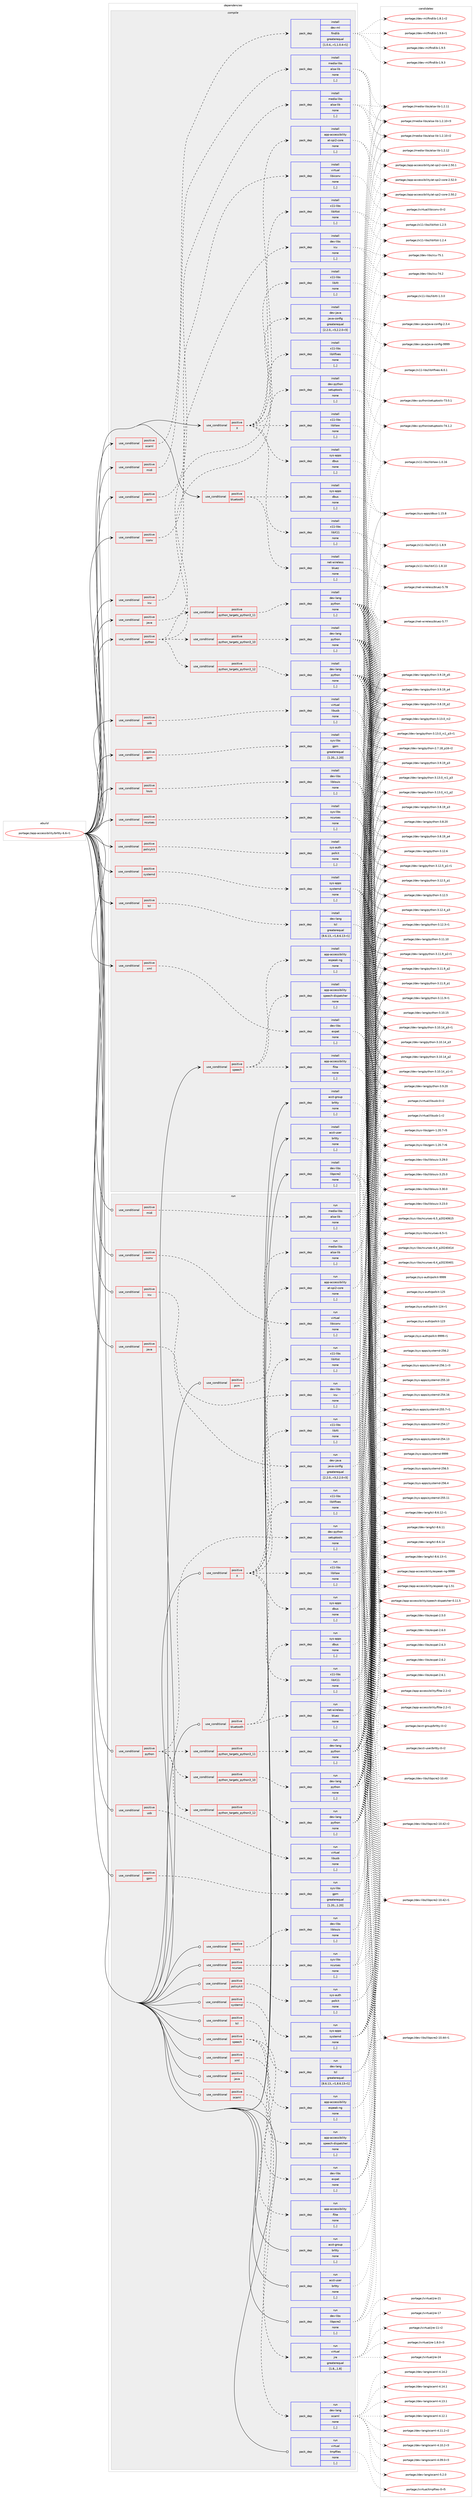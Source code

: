 digraph prolog {

# *************
# Graph options
# *************

newrank=true;
concentrate=true;
compound=true;
graph [rankdir=LR,fontname=Helvetica,fontsize=10,ranksep=1.5];#, ranksep=2.5, nodesep=0.2];
edge  [arrowhead=vee];
node  [fontname=Helvetica,fontsize=10];

# **********
# The ebuild
# **********

subgraph cluster_leftcol {
color=gray;
label=<<i>ebuild</i>>;
id [label="portage://app-accessibility/brltty-6.6-r1", color=red, width=4, href="../app-accessibility/brltty-6.6-r1.svg"];
}

# ****************
# The dependencies
# ****************

subgraph cluster_midcol {
color=gray;
label=<<i>dependencies</i>>;
subgraph cluster_compile {
fillcolor="#eeeeee";
style=filled;
label=<<i>compile</i>>;
subgraph cond129809 {
dependency494242 [label=<<TABLE BORDER="0" CELLBORDER="1" CELLSPACING="0" CELLPADDING="4"><TR><TD ROWSPAN="3" CELLPADDING="10">use_conditional</TD></TR><TR><TD>positive</TD></TR><TR><TD>X</TD></TR></TABLE>>, shape=none, color=red];
subgraph pack360834 {
dependency494243 [label=<<TABLE BORDER="0" CELLBORDER="1" CELLSPACING="0" CELLPADDING="4" WIDTH="220"><TR><TD ROWSPAN="6" CELLPADDING="30">pack_dep</TD></TR><TR><TD WIDTH="110">install</TD></TR><TR><TD>app-accessibility</TD></TR><TR><TD>at-spi2-core</TD></TR><TR><TD>none</TD></TR><TR><TD>[,,]</TD></TR></TABLE>>, shape=none, color=blue];
}
dependency494242:e -> dependency494243:w [weight=20,style="dashed",arrowhead="vee"];
subgraph pack360835 {
dependency494244 [label=<<TABLE BORDER="0" CELLBORDER="1" CELLSPACING="0" CELLPADDING="4" WIDTH="220"><TR><TD ROWSPAN="6" CELLPADDING="30">pack_dep</TD></TR><TR><TD WIDTH="110">install</TD></TR><TR><TD>sys-apps</TD></TR><TR><TD>dbus</TD></TR><TR><TD>none</TD></TR><TR><TD>[,,]</TD></TR></TABLE>>, shape=none, color=blue];
}
dependency494242:e -> dependency494244:w [weight=20,style="dashed",arrowhead="vee"];
subgraph pack360836 {
dependency494245 [label=<<TABLE BORDER="0" CELLBORDER="1" CELLSPACING="0" CELLPADDING="4" WIDTH="220"><TR><TD ROWSPAN="6" CELLPADDING="30">pack_dep</TD></TR><TR><TD WIDTH="110">install</TD></TR><TR><TD>x11-libs</TD></TR><TR><TD>libX11</TD></TR><TR><TD>none</TD></TR><TR><TD>[,,]</TD></TR></TABLE>>, shape=none, color=blue];
}
dependency494242:e -> dependency494245:w [weight=20,style="dashed",arrowhead="vee"];
subgraph pack360837 {
dependency494246 [label=<<TABLE BORDER="0" CELLBORDER="1" CELLSPACING="0" CELLPADDING="4" WIDTH="220"><TR><TD ROWSPAN="6" CELLPADDING="30">pack_dep</TD></TR><TR><TD WIDTH="110">install</TD></TR><TR><TD>x11-libs</TD></TR><TR><TD>libXaw</TD></TR><TR><TD>none</TD></TR><TR><TD>[,,]</TD></TR></TABLE>>, shape=none, color=blue];
}
dependency494242:e -> dependency494246:w [weight=20,style="dashed",arrowhead="vee"];
subgraph pack360838 {
dependency494247 [label=<<TABLE BORDER="0" CELLBORDER="1" CELLSPACING="0" CELLPADDING="4" WIDTH="220"><TR><TD ROWSPAN="6" CELLPADDING="30">pack_dep</TD></TR><TR><TD WIDTH="110">install</TD></TR><TR><TD>x11-libs</TD></TR><TR><TD>libXfixes</TD></TR><TR><TD>none</TD></TR><TR><TD>[,,]</TD></TR></TABLE>>, shape=none, color=blue];
}
dependency494242:e -> dependency494247:w [weight=20,style="dashed",arrowhead="vee"];
subgraph pack360839 {
dependency494248 [label=<<TABLE BORDER="0" CELLBORDER="1" CELLSPACING="0" CELLPADDING="4" WIDTH="220"><TR><TD ROWSPAN="6" CELLPADDING="30">pack_dep</TD></TR><TR><TD WIDTH="110">install</TD></TR><TR><TD>x11-libs</TD></TR><TR><TD>libXt</TD></TR><TR><TD>none</TD></TR><TR><TD>[,,]</TD></TR></TABLE>>, shape=none, color=blue];
}
dependency494242:e -> dependency494248:w [weight=20,style="dashed",arrowhead="vee"];
subgraph pack360840 {
dependency494249 [label=<<TABLE BORDER="0" CELLBORDER="1" CELLSPACING="0" CELLPADDING="4" WIDTH="220"><TR><TD ROWSPAN="6" CELLPADDING="30">pack_dep</TD></TR><TR><TD WIDTH="110">install</TD></TR><TR><TD>x11-libs</TD></TR><TR><TD>libXtst</TD></TR><TR><TD>none</TD></TR><TR><TD>[,,]</TD></TR></TABLE>>, shape=none, color=blue];
}
dependency494242:e -> dependency494249:w [weight=20,style="dashed",arrowhead="vee"];
}
id:e -> dependency494242:w [weight=20,style="solid",arrowhead="vee"];
subgraph cond129810 {
dependency494250 [label=<<TABLE BORDER="0" CELLBORDER="1" CELLSPACING="0" CELLPADDING="4"><TR><TD ROWSPAN="3" CELLPADDING="10">use_conditional</TD></TR><TR><TD>positive</TD></TR><TR><TD>bluetooth</TD></TR></TABLE>>, shape=none, color=red];
subgraph pack360841 {
dependency494251 [label=<<TABLE BORDER="0" CELLBORDER="1" CELLSPACING="0" CELLPADDING="4" WIDTH="220"><TR><TD ROWSPAN="6" CELLPADDING="30">pack_dep</TD></TR><TR><TD WIDTH="110">install</TD></TR><TR><TD>sys-apps</TD></TR><TR><TD>dbus</TD></TR><TR><TD>none</TD></TR><TR><TD>[,,]</TD></TR></TABLE>>, shape=none, color=blue];
}
dependency494250:e -> dependency494251:w [weight=20,style="dashed",arrowhead="vee"];
subgraph pack360842 {
dependency494252 [label=<<TABLE BORDER="0" CELLBORDER="1" CELLSPACING="0" CELLPADDING="4" WIDTH="220"><TR><TD ROWSPAN="6" CELLPADDING="30">pack_dep</TD></TR><TR><TD WIDTH="110">install</TD></TR><TR><TD>net-wireless</TD></TR><TR><TD>bluez</TD></TR><TR><TD>none</TD></TR><TR><TD>[,,]</TD></TR></TABLE>>, shape=none, color=blue];
}
dependency494250:e -> dependency494252:w [weight=20,style="dashed",arrowhead="vee"];
}
id:e -> dependency494250:w [weight=20,style="solid",arrowhead="vee"];
subgraph cond129811 {
dependency494253 [label=<<TABLE BORDER="0" CELLBORDER="1" CELLSPACING="0" CELLPADDING="4"><TR><TD ROWSPAN="3" CELLPADDING="10">use_conditional</TD></TR><TR><TD>positive</TD></TR><TR><TD>gpm</TD></TR></TABLE>>, shape=none, color=red];
subgraph pack360843 {
dependency494254 [label=<<TABLE BORDER="0" CELLBORDER="1" CELLSPACING="0" CELLPADDING="4" WIDTH="220"><TR><TD ROWSPAN="6" CELLPADDING="30">pack_dep</TD></TR><TR><TD WIDTH="110">install</TD></TR><TR><TD>sys-libs</TD></TR><TR><TD>gpm</TD></TR><TR><TD>greaterequal</TD></TR><TR><TD>[1.20,,,1.20]</TD></TR></TABLE>>, shape=none, color=blue];
}
dependency494253:e -> dependency494254:w [weight=20,style="dashed",arrowhead="vee"];
}
id:e -> dependency494253:w [weight=20,style="solid",arrowhead="vee"];
subgraph cond129812 {
dependency494255 [label=<<TABLE BORDER="0" CELLBORDER="1" CELLSPACING="0" CELLPADDING="4"><TR><TD ROWSPAN="3" CELLPADDING="10">use_conditional</TD></TR><TR><TD>positive</TD></TR><TR><TD>iconv</TD></TR></TABLE>>, shape=none, color=red];
subgraph pack360844 {
dependency494256 [label=<<TABLE BORDER="0" CELLBORDER="1" CELLSPACING="0" CELLPADDING="4" WIDTH="220"><TR><TD ROWSPAN="6" CELLPADDING="30">pack_dep</TD></TR><TR><TD WIDTH="110">install</TD></TR><TR><TD>virtual</TD></TR><TR><TD>libiconv</TD></TR><TR><TD>none</TD></TR><TR><TD>[,,]</TD></TR></TABLE>>, shape=none, color=blue];
}
dependency494255:e -> dependency494256:w [weight=20,style="dashed",arrowhead="vee"];
}
id:e -> dependency494255:w [weight=20,style="solid",arrowhead="vee"];
subgraph cond129813 {
dependency494257 [label=<<TABLE BORDER="0" CELLBORDER="1" CELLSPACING="0" CELLPADDING="4"><TR><TD ROWSPAN="3" CELLPADDING="10">use_conditional</TD></TR><TR><TD>positive</TD></TR><TR><TD>icu</TD></TR></TABLE>>, shape=none, color=red];
subgraph pack360845 {
dependency494258 [label=<<TABLE BORDER="0" CELLBORDER="1" CELLSPACING="0" CELLPADDING="4" WIDTH="220"><TR><TD ROWSPAN="6" CELLPADDING="30">pack_dep</TD></TR><TR><TD WIDTH="110">install</TD></TR><TR><TD>dev-libs</TD></TR><TR><TD>icu</TD></TR><TR><TD>none</TD></TR><TR><TD>[,,]</TD></TR></TABLE>>, shape=none, color=blue];
}
dependency494257:e -> dependency494258:w [weight=20,style="dashed",arrowhead="vee"];
}
id:e -> dependency494257:w [weight=20,style="solid",arrowhead="vee"];
subgraph cond129814 {
dependency494259 [label=<<TABLE BORDER="0" CELLBORDER="1" CELLSPACING="0" CELLPADDING="4"><TR><TD ROWSPAN="3" CELLPADDING="10">use_conditional</TD></TR><TR><TD>positive</TD></TR><TR><TD>java</TD></TR></TABLE>>, shape=none, color=red];
subgraph pack360846 {
dependency494260 [label=<<TABLE BORDER="0" CELLBORDER="1" CELLSPACING="0" CELLPADDING="4" WIDTH="220"><TR><TD ROWSPAN="6" CELLPADDING="30">pack_dep</TD></TR><TR><TD WIDTH="110">install</TD></TR><TR><TD>dev-java</TD></TR><TR><TD>java-config</TD></TR><TR><TD>greaterequal</TD></TR><TR><TD>[2.2.0,,-r3,2.2.0-r3]</TD></TR></TABLE>>, shape=none, color=blue];
}
dependency494259:e -> dependency494260:w [weight=20,style="dashed",arrowhead="vee"];
}
id:e -> dependency494259:w [weight=20,style="solid",arrowhead="vee"];
subgraph cond129815 {
dependency494261 [label=<<TABLE BORDER="0" CELLBORDER="1" CELLSPACING="0" CELLPADDING="4"><TR><TD ROWSPAN="3" CELLPADDING="10">use_conditional</TD></TR><TR><TD>positive</TD></TR><TR><TD>louis</TD></TR></TABLE>>, shape=none, color=red];
subgraph pack360847 {
dependency494262 [label=<<TABLE BORDER="0" CELLBORDER="1" CELLSPACING="0" CELLPADDING="4" WIDTH="220"><TR><TD ROWSPAN="6" CELLPADDING="30">pack_dep</TD></TR><TR><TD WIDTH="110">install</TD></TR><TR><TD>dev-libs</TD></TR><TR><TD>liblouis</TD></TR><TR><TD>none</TD></TR><TR><TD>[,,]</TD></TR></TABLE>>, shape=none, color=blue];
}
dependency494261:e -> dependency494262:w [weight=20,style="dashed",arrowhead="vee"];
}
id:e -> dependency494261:w [weight=20,style="solid",arrowhead="vee"];
subgraph cond129816 {
dependency494263 [label=<<TABLE BORDER="0" CELLBORDER="1" CELLSPACING="0" CELLPADDING="4"><TR><TD ROWSPAN="3" CELLPADDING="10">use_conditional</TD></TR><TR><TD>positive</TD></TR><TR><TD>midi</TD></TR></TABLE>>, shape=none, color=red];
subgraph pack360848 {
dependency494264 [label=<<TABLE BORDER="0" CELLBORDER="1" CELLSPACING="0" CELLPADDING="4" WIDTH="220"><TR><TD ROWSPAN="6" CELLPADDING="30">pack_dep</TD></TR><TR><TD WIDTH="110">install</TD></TR><TR><TD>media-libs</TD></TR><TR><TD>alsa-lib</TD></TR><TR><TD>none</TD></TR><TR><TD>[,,]</TD></TR></TABLE>>, shape=none, color=blue];
}
dependency494263:e -> dependency494264:w [weight=20,style="dashed",arrowhead="vee"];
}
id:e -> dependency494263:w [weight=20,style="solid",arrowhead="vee"];
subgraph cond129817 {
dependency494265 [label=<<TABLE BORDER="0" CELLBORDER="1" CELLSPACING="0" CELLPADDING="4"><TR><TD ROWSPAN="3" CELLPADDING="10">use_conditional</TD></TR><TR><TD>positive</TD></TR><TR><TD>ncurses</TD></TR></TABLE>>, shape=none, color=red];
subgraph pack360849 {
dependency494266 [label=<<TABLE BORDER="0" CELLBORDER="1" CELLSPACING="0" CELLPADDING="4" WIDTH="220"><TR><TD ROWSPAN="6" CELLPADDING="30">pack_dep</TD></TR><TR><TD WIDTH="110">install</TD></TR><TR><TD>sys-libs</TD></TR><TR><TD>ncurses</TD></TR><TR><TD>none</TD></TR><TR><TD>[,,]</TD></TR></TABLE>>, shape=none, color=blue];
}
dependency494265:e -> dependency494266:w [weight=20,style="dashed",arrowhead="vee"];
}
id:e -> dependency494265:w [weight=20,style="solid",arrowhead="vee"];
subgraph cond129818 {
dependency494267 [label=<<TABLE BORDER="0" CELLBORDER="1" CELLSPACING="0" CELLPADDING="4"><TR><TD ROWSPAN="3" CELLPADDING="10">use_conditional</TD></TR><TR><TD>positive</TD></TR><TR><TD>ocaml</TD></TR></TABLE>>, shape=none, color=red];
subgraph pack360850 {
dependency494268 [label=<<TABLE BORDER="0" CELLBORDER="1" CELLSPACING="0" CELLPADDING="4" WIDTH="220"><TR><TD ROWSPAN="6" CELLPADDING="30">pack_dep</TD></TR><TR><TD WIDTH="110">install</TD></TR><TR><TD>dev-ml</TD></TR><TR><TD>findlib</TD></TR><TR><TD>greaterequal</TD></TR><TR><TD>[1.0.4,,-r1,1.0.4-r1]</TD></TR></TABLE>>, shape=none, color=blue];
}
dependency494267:e -> dependency494268:w [weight=20,style="dashed",arrowhead="vee"];
}
id:e -> dependency494267:w [weight=20,style="solid",arrowhead="vee"];
subgraph cond129819 {
dependency494269 [label=<<TABLE BORDER="0" CELLBORDER="1" CELLSPACING="0" CELLPADDING="4"><TR><TD ROWSPAN="3" CELLPADDING="10">use_conditional</TD></TR><TR><TD>positive</TD></TR><TR><TD>pcm</TD></TR></TABLE>>, shape=none, color=red];
subgraph pack360851 {
dependency494270 [label=<<TABLE BORDER="0" CELLBORDER="1" CELLSPACING="0" CELLPADDING="4" WIDTH="220"><TR><TD ROWSPAN="6" CELLPADDING="30">pack_dep</TD></TR><TR><TD WIDTH="110">install</TD></TR><TR><TD>media-libs</TD></TR><TR><TD>alsa-lib</TD></TR><TR><TD>none</TD></TR><TR><TD>[,,]</TD></TR></TABLE>>, shape=none, color=blue];
}
dependency494269:e -> dependency494270:w [weight=20,style="dashed",arrowhead="vee"];
}
id:e -> dependency494269:w [weight=20,style="solid",arrowhead="vee"];
subgraph cond129820 {
dependency494271 [label=<<TABLE BORDER="0" CELLBORDER="1" CELLSPACING="0" CELLPADDING="4"><TR><TD ROWSPAN="3" CELLPADDING="10">use_conditional</TD></TR><TR><TD>positive</TD></TR><TR><TD>policykit</TD></TR></TABLE>>, shape=none, color=red];
subgraph pack360852 {
dependency494272 [label=<<TABLE BORDER="0" CELLBORDER="1" CELLSPACING="0" CELLPADDING="4" WIDTH="220"><TR><TD ROWSPAN="6" CELLPADDING="30">pack_dep</TD></TR><TR><TD WIDTH="110">install</TD></TR><TR><TD>sys-auth</TD></TR><TR><TD>polkit</TD></TR><TR><TD>none</TD></TR><TR><TD>[,,]</TD></TR></TABLE>>, shape=none, color=blue];
}
dependency494271:e -> dependency494272:w [weight=20,style="dashed",arrowhead="vee"];
}
id:e -> dependency494271:w [weight=20,style="solid",arrowhead="vee"];
subgraph cond129821 {
dependency494273 [label=<<TABLE BORDER="0" CELLBORDER="1" CELLSPACING="0" CELLPADDING="4"><TR><TD ROWSPAN="3" CELLPADDING="10">use_conditional</TD></TR><TR><TD>positive</TD></TR><TR><TD>python</TD></TR></TABLE>>, shape=none, color=red];
subgraph cond129822 {
dependency494274 [label=<<TABLE BORDER="0" CELLBORDER="1" CELLSPACING="0" CELLPADDING="4"><TR><TD ROWSPAN="3" CELLPADDING="10">use_conditional</TD></TR><TR><TD>positive</TD></TR><TR><TD>python_targets_python3_10</TD></TR></TABLE>>, shape=none, color=red];
subgraph pack360853 {
dependency494275 [label=<<TABLE BORDER="0" CELLBORDER="1" CELLSPACING="0" CELLPADDING="4" WIDTH="220"><TR><TD ROWSPAN="6" CELLPADDING="30">pack_dep</TD></TR><TR><TD WIDTH="110">install</TD></TR><TR><TD>dev-lang</TD></TR><TR><TD>python</TD></TR><TR><TD>none</TD></TR><TR><TD>[,,]</TD></TR></TABLE>>, shape=none, color=blue];
}
dependency494274:e -> dependency494275:w [weight=20,style="dashed",arrowhead="vee"];
}
dependency494273:e -> dependency494274:w [weight=20,style="dashed",arrowhead="vee"];
subgraph cond129823 {
dependency494276 [label=<<TABLE BORDER="0" CELLBORDER="1" CELLSPACING="0" CELLPADDING="4"><TR><TD ROWSPAN="3" CELLPADDING="10">use_conditional</TD></TR><TR><TD>positive</TD></TR><TR><TD>python_targets_python3_11</TD></TR></TABLE>>, shape=none, color=red];
subgraph pack360854 {
dependency494277 [label=<<TABLE BORDER="0" CELLBORDER="1" CELLSPACING="0" CELLPADDING="4" WIDTH="220"><TR><TD ROWSPAN="6" CELLPADDING="30">pack_dep</TD></TR><TR><TD WIDTH="110">install</TD></TR><TR><TD>dev-lang</TD></TR><TR><TD>python</TD></TR><TR><TD>none</TD></TR><TR><TD>[,,]</TD></TR></TABLE>>, shape=none, color=blue];
}
dependency494276:e -> dependency494277:w [weight=20,style="dashed",arrowhead="vee"];
}
dependency494273:e -> dependency494276:w [weight=20,style="dashed",arrowhead="vee"];
subgraph cond129824 {
dependency494278 [label=<<TABLE BORDER="0" CELLBORDER="1" CELLSPACING="0" CELLPADDING="4"><TR><TD ROWSPAN="3" CELLPADDING="10">use_conditional</TD></TR><TR><TD>positive</TD></TR><TR><TD>python_targets_python3_12</TD></TR></TABLE>>, shape=none, color=red];
subgraph pack360855 {
dependency494279 [label=<<TABLE BORDER="0" CELLBORDER="1" CELLSPACING="0" CELLPADDING="4" WIDTH="220"><TR><TD ROWSPAN="6" CELLPADDING="30">pack_dep</TD></TR><TR><TD WIDTH="110">install</TD></TR><TR><TD>dev-lang</TD></TR><TR><TD>python</TD></TR><TR><TD>none</TD></TR><TR><TD>[,,]</TD></TR></TABLE>>, shape=none, color=blue];
}
dependency494278:e -> dependency494279:w [weight=20,style="dashed",arrowhead="vee"];
}
dependency494273:e -> dependency494278:w [weight=20,style="dashed",arrowhead="vee"];
subgraph pack360856 {
dependency494280 [label=<<TABLE BORDER="0" CELLBORDER="1" CELLSPACING="0" CELLPADDING="4" WIDTH="220"><TR><TD ROWSPAN="6" CELLPADDING="30">pack_dep</TD></TR><TR><TD WIDTH="110">install</TD></TR><TR><TD>dev-python</TD></TR><TR><TD>setuptools</TD></TR><TR><TD>none</TD></TR><TR><TD>[,,]</TD></TR></TABLE>>, shape=none, color=blue];
}
dependency494273:e -> dependency494280:w [weight=20,style="dashed",arrowhead="vee"];
}
id:e -> dependency494273:w [weight=20,style="solid",arrowhead="vee"];
subgraph cond129825 {
dependency494281 [label=<<TABLE BORDER="0" CELLBORDER="1" CELLSPACING="0" CELLPADDING="4"><TR><TD ROWSPAN="3" CELLPADDING="10">use_conditional</TD></TR><TR><TD>positive</TD></TR><TR><TD>speech</TD></TR></TABLE>>, shape=none, color=red];
subgraph pack360857 {
dependency494282 [label=<<TABLE BORDER="0" CELLBORDER="1" CELLSPACING="0" CELLPADDING="4" WIDTH="220"><TR><TD ROWSPAN="6" CELLPADDING="30">pack_dep</TD></TR><TR><TD WIDTH="110">install</TD></TR><TR><TD>app-accessibility</TD></TR><TR><TD>espeak-ng</TD></TR><TR><TD>none</TD></TR><TR><TD>[,,]</TD></TR></TABLE>>, shape=none, color=blue];
}
dependency494281:e -> dependency494282:w [weight=20,style="dashed",arrowhead="vee"];
subgraph pack360858 {
dependency494283 [label=<<TABLE BORDER="0" CELLBORDER="1" CELLSPACING="0" CELLPADDING="4" WIDTH="220"><TR><TD ROWSPAN="6" CELLPADDING="30">pack_dep</TD></TR><TR><TD WIDTH="110">install</TD></TR><TR><TD>app-accessibility</TD></TR><TR><TD>flite</TD></TR><TR><TD>none</TD></TR><TR><TD>[,,]</TD></TR></TABLE>>, shape=none, color=blue];
}
dependency494281:e -> dependency494283:w [weight=20,style="dashed",arrowhead="vee"];
subgraph pack360859 {
dependency494284 [label=<<TABLE BORDER="0" CELLBORDER="1" CELLSPACING="0" CELLPADDING="4" WIDTH="220"><TR><TD ROWSPAN="6" CELLPADDING="30">pack_dep</TD></TR><TR><TD WIDTH="110">install</TD></TR><TR><TD>app-accessibility</TD></TR><TR><TD>speech-dispatcher</TD></TR><TR><TD>none</TD></TR><TR><TD>[,,]</TD></TR></TABLE>>, shape=none, color=blue];
}
dependency494281:e -> dependency494284:w [weight=20,style="dashed",arrowhead="vee"];
}
id:e -> dependency494281:w [weight=20,style="solid",arrowhead="vee"];
subgraph cond129826 {
dependency494285 [label=<<TABLE BORDER="0" CELLBORDER="1" CELLSPACING="0" CELLPADDING="4"><TR><TD ROWSPAN="3" CELLPADDING="10">use_conditional</TD></TR><TR><TD>positive</TD></TR><TR><TD>systemd</TD></TR></TABLE>>, shape=none, color=red];
subgraph pack360860 {
dependency494286 [label=<<TABLE BORDER="0" CELLBORDER="1" CELLSPACING="0" CELLPADDING="4" WIDTH="220"><TR><TD ROWSPAN="6" CELLPADDING="30">pack_dep</TD></TR><TR><TD WIDTH="110">install</TD></TR><TR><TD>sys-apps</TD></TR><TR><TD>systemd</TD></TR><TR><TD>none</TD></TR><TR><TD>[,,]</TD></TR></TABLE>>, shape=none, color=blue];
}
dependency494285:e -> dependency494286:w [weight=20,style="dashed",arrowhead="vee"];
}
id:e -> dependency494285:w [weight=20,style="solid",arrowhead="vee"];
subgraph cond129827 {
dependency494287 [label=<<TABLE BORDER="0" CELLBORDER="1" CELLSPACING="0" CELLPADDING="4"><TR><TD ROWSPAN="3" CELLPADDING="10">use_conditional</TD></TR><TR><TD>positive</TD></TR><TR><TD>tcl</TD></TR></TABLE>>, shape=none, color=red];
subgraph pack360861 {
dependency494288 [label=<<TABLE BORDER="0" CELLBORDER="1" CELLSPACING="0" CELLPADDING="4" WIDTH="220"><TR><TD ROWSPAN="6" CELLPADDING="30">pack_dep</TD></TR><TR><TD WIDTH="110">install</TD></TR><TR><TD>dev-lang</TD></TR><TR><TD>tcl</TD></TR><TR><TD>greaterequal</TD></TR><TR><TD>[8.6.13,,-r1,8.6.13-r1]</TD></TR></TABLE>>, shape=none, color=blue];
}
dependency494287:e -> dependency494288:w [weight=20,style="dashed",arrowhead="vee"];
}
id:e -> dependency494287:w [weight=20,style="solid",arrowhead="vee"];
subgraph cond129828 {
dependency494289 [label=<<TABLE BORDER="0" CELLBORDER="1" CELLSPACING="0" CELLPADDING="4"><TR><TD ROWSPAN="3" CELLPADDING="10">use_conditional</TD></TR><TR><TD>positive</TD></TR><TR><TD>usb</TD></TR></TABLE>>, shape=none, color=red];
subgraph pack360862 {
dependency494290 [label=<<TABLE BORDER="0" CELLBORDER="1" CELLSPACING="0" CELLPADDING="4" WIDTH="220"><TR><TD ROWSPAN="6" CELLPADDING="30">pack_dep</TD></TR><TR><TD WIDTH="110">install</TD></TR><TR><TD>virtual</TD></TR><TR><TD>libusb</TD></TR><TR><TD>none</TD></TR><TR><TD>[,,]</TD></TR></TABLE>>, shape=none, color=blue];
}
dependency494289:e -> dependency494290:w [weight=20,style="dashed",arrowhead="vee"];
}
id:e -> dependency494289:w [weight=20,style="solid",arrowhead="vee"];
subgraph cond129829 {
dependency494291 [label=<<TABLE BORDER="0" CELLBORDER="1" CELLSPACING="0" CELLPADDING="4"><TR><TD ROWSPAN="3" CELLPADDING="10">use_conditional</TD></TR><TR><TD>positive</TD></TR><TR><TD>xml</TD></TR></TABLE>>, shape=none, color=red];
subgraph pack360863 {
dependency494292 [label=<<TABLE BORDER="0" CELLBORDER="1" CELLSPACING="0" CELLPADDING="4" WIDTH="220"><TR><TD ROWSPAN="6" CELLPADDING="30">pack_dep</TD></TR><TR><TD WIDTH="110">install</TD></TR><TR><TD>dev-libs</TD></TR><TR><TD>expat</TD></TR><TR><TD>none</TD></TR><TR><TD>[,,]</TD></TR></TABLE>>, shape=none, color=blue];
}
dependency494291:e -> dependency494292:w [weight=20,style="dashed",arrowhead="vee"];
}
id:e -> dependency494291:w [weight=20,style="solid",arrowhead="vee"];
subgraph pack360864 {
dependency494293 [label=<<TABLE BORDER="0" CELLBORDER="1" CELLSPACING="0" CELLPADDING="4" WIDTH="220"><TR><TD ROWSPAN="6" CELLPADDING="30">pack_dep</TD></TR><TR><TD WIDTH="110">install</TD></TR><TR><TD>acct-group</TD></TR><TR><TD>brltty</TD></TR><TR><TD>none</TD></TR><TR><TD>[,,]</TD></TR></TABLE>>, shape=none, color=blue];
}
id:e -> dependency494293:w [weight=20,style="solid",arrowhead="vee"];
subgraph pack360865 {
dependency494294 [label=<<TABLE BORDER="0" CELLBORDER="1" CELLSPACING="0" CELLPADDING="4" WIDTH="220"><TR><TD ROWSPAN="6" CELLPADDING="30">pack_dep</TD></TR><TR><TD WIDTH="110">install</TD></TR><TR><TD>acct-user</TD></TR><TR><TD>brltty</TD></TR><TR><TD>none</TD></TR><TR><TD>[,,]</TD></TR></TABLE>>, shape=none, color=blue];
}
id:e -> dependency494294:w [weight=20,style="solid",arrowhead="vee"];
subgraph pack360866 {
dependency494295 [label=<<TABLE BORDER="0" CELLBORDER="1" CELLSPACING="0" CELLPADDING="4" WIDTH="220"><TR><TD ROWSPAN="6" CELLPADDING="30">pack_dep</TD></TR><TR><TD WIDTH="110">install</TD></TR><TR><TD>dev-libs</TD></TR><TR><TD>libpcre2</TD></TR><TR><TD>none</TD></TR><TR><TD>[,,]</TD></TR></TABLE>>, shape=none, color=blue];
}
id:e -> dependency494295:w [weight=20,style="solid",arrowhead="vee"];
}
subgraph cluster_compileandrun {
fillcolor="#eeeeee";
style=filled;
label=<<i>compile and run</i>>;
}
subgraph cluster_run {
fillcolor="#eeeeee";
style=filled;
label=<<i>run</i>>;
subgraph cond129830 {
dependency494296 [label=<<TABLE BORDER="0" CELLBORDER="1" CELLSPACING="0" CELLPADDING="4"><TR><TD ROWSPAN="3" CELLPADDING="10">use_conditional</TD></TR><TR><TD>positive</TD></TR><TR><TD>X</TD></TR></TABLE>>, shape=none, color=red];
subgraph pack360867 {
dependency494297 [label=<<TABLE BORDER="0" CELLBORDER="1" CELLSPACING="0" CELLPADDING="4" WIDTH="220"><TR><TD ROWSPAN="6" CELLPADDING="30">pack_dep</TD></TR><TR><TD WIDTH="110">run</TD></TR><TR><TD>app-accessibility</TD></TR><TR><TD>at-spi2-core</TD></TR><TR><TD>none</TD></TR><TR><TD>[,,]</TD></TR></TABLE>>, shape=none, color=blue];
}
dependency494296:e -> dependency494297:w [weight=20,style="dashed",arrowhead="vee"];
subgraph pack360868 {
dependency494298 [label=<<TABLE BORDER="0" CELLBORDER="1" CELLSPACING="0" CELLPADDING="4" WIDTH="220"><TR><TD ROWSPAN="6" CELLPADDING="30">pack_dep</TD></TR><TR><TD WIDTH="110">run</TD></TR><TR><TD>sys-apps</TD></TR><TR><TD>dbus</TD></TR><TR><TD>none</TD></TR><TR><TD>[,,]</TD></TR></TABLE>>, shape=none, color=blue];
}
dependency494296:e -> dependency494298:w [weight=20,style="dashed",arrowhead="vee"];
subgraph pack360869 {
dependency494299 [label=<<TABLE BORDER="0" CELLBORDER="1" CELLSPACING="0" CELLPADDING="4" WIDTH="220"><TR><TD ROWSPAN="6" CELLPADDING="30">pack_dep</TD></TR><TR><TD WIDTH="110">run</TD></TR><TR><TD>x11-libs</TD></TR><TR><TD>libX11</TD></TR><TR><TD>none</TD></TR><TR><TD>[,,]</TD></TR></TABLE>>, shape=none, color=blue];
}
dependency494296:e -> dependency494299:w [weight=20,style="dashed",arrowhead="vee"];
subgraph pack360870 {
dependency494300 [label=<<TABLE BORDER="0" CELLBORDER="1" CELLSPACING="0" CELLPADDING="4" WIDTH="220"><TR><TD ROWSPAN="6" CELLPADDING="30">pack_dep</TD></TR><TR><TD WIDTH="110">run</TD></TR><TR><TD>x11-libs</TD></TR><TR><TD>libXaw</TD></TR><TR><TD>none</TD></TR><TR><TD>[,,]</TD></TR></TABLE>>, shape=none, color=blue];
}
dependency494296:e -> dependency494300:w [weight=20,style="dashed",arrowhead="vee"];
subgraph pack360871 {
dependency494301 [label=<<TABLE BORDER="0" CELLBORDER="1" CELLSPACING="0" CELLPADDING="4" WIDTH="220"><TR><TD ROWSPAN="6" CELLPADDING="30">pack_dep</TD></TR><TR><TD WIDTH="110">run</TD></TR><TR><TD>x11-libs</TD></TR><TR><TD>libXfixes</TD></TR><TR><TD>none</TD></TR><TR><TD>[,,]</TD></TR></TABLE>>, shape=none, color=blue];
}
dependency494296:e -> dependency494301:w [weight=20,style="dashed",arrowhead="vee"];
subgraph pack360872 {
dependency494302 [label=<<TABLE BORDER="0" CELLBORDER="1" CELLSPACING="0" CELLPADDING="4" WIDTH="220"><TR><TD ROWSPAN="6" CELLPADDING="30">pack_dep</TD></TR><TR><TD WIDTH="110">run</TD></TR><TR><TD>x11-libs</TD></TR><TR><TD>libXt</TD></TR><TR><TD>none</TD></TR><TR><TD>[,,]</TD></TR></TABLE>>, shape=none, color=blue];
}
dependency494296:e -> dependency494302:w [weight=20,style="dashed",arrowhead="vee"];
subgraph pack360873 {
dependency494303 [label=<<TABLE BORDER="0" CELLBORDER="1" CELLSPACING="0" CELLPADDING="4" WIDTH="220"><TR><TD ROWSPAN="6" CELLPADDING="30">pack_dep</TD></TR><TR><TD WIDTH="110">run</TD></TR><TR><TD>x11-libs</TD></TR><TR><TD>libXtst</TD></TR><TR><TD>none</TD></TR><TR><TD>[,,]</TD></TR></TABLE>>, shape=none, color=blue];
}
dependency494296:e -> dependency494303:w [weight=20,style="dashed",arrowhead="vee"];
}
id:e -> dependency494296:w [weight=20,style="solid",arrowhead="odot"];
subgraph cond129831 {
dependency494304 [label=<<TABLE BORDER="0" CELLBORDER="1" CELLSPACING="0" CELLPADDING="4"><TR><TD ROWSPAN="3" CELLPADDING="10">use_conditional</TD></TR><TR><TD>positive</TD></TR><TR><TD>bluetooth</TD></TR></TABLE>>, shape=none, color=red];
subgraph pack360874 {
dependency494305 [label=<<TABLE BORDER="0" CELLBORDER="1" CELLSPACING="0" CELLPADDING="4" WIDTH="220"><TR><TD ROWSPAN="6" CELLPADDING="30">pack_dep</TD></TR><TR><TD WIDTH="110">run</TD></TR><TR><TD>sys-apps</TD></TR><TR><TD>dbus</TD></TR><TR><TD>none</TD></TR><TR><TD>[,,]</TD></TR></TABLE>>, shape=none, color=blue];
}
dependency494304:e -> dependency494305:w [weight=20,style="dashed",arrowhead="vee"];
subgraph pack360875 {
dependency494306 [label=<<TABLE BORDER="0" CELLBORDER="1" CELLSPACING="0" CELLPADDING="4" WIDTH="220"><TR><TD ROWSPAN="6" CELLPADDING="30">pack_dep</TD></TR><TR><TD WIDTH="110">run</TD></TR><TR><TD>net-wireless</TD></TR><TR><TD>bluez</TD></TR><TR><TD>none</TD></TR><TR><TD>[,,]</TD></TR></TABLE>>, shape=none, color=blue];
}
dependency494304:e -> dependency494306:w [weight=20,style="dashed",arrowhead="vee"];
}
id:e -> dependency494304:w [weight=20,style="solid",arrowhead="odot"];
subgraph cond129832 {
dependency494307 [label=<<TABLE BORDER="0" CELLBORDER="1" CELLSPACING="0" CELLPADDING="4"><TR><TD ROWSPAN="3" CELLPADDING="10">use_conditional</TD></TR><TR><TD>positive</TD></TR><TR><TD>gpm</TD></TR></TABLE>>, shape=none, color=red];
subgraph pack360876 {
dependency494308 [label=<<TABLE BORDER="0" CELLBORDER="1" CELLSPACING="0" CELLPADDING="4" WIDTH="220"><TR><TD ROWSPAN="6" CELLPADDING="30">pack_dep</TD></TR><TR><TD WIDTH="110">run</TD></TR><TR><TD>sys-libs</TD></TR><TR><TD>gpm</TD></TR><TR><TD>greaterequal</TD></TR><TR><TD>[1.20,,,1.20]</TD></TR></TABLE>>, shape=none, color=blue];
}
dependency494307:e -> dependency494308:w [weight=20,style="dashed",arrowhead="vee"];
}
id:e -> dependency494307:w [weight=20,style="solid",arrowhead="odot"];
subgraph cond129833 {
dependency494309 [label=<<TABLE BORDER="0" CELLBORDER="1" CELLSPACING="0" CELLPADDING="4"><TR><TD ROWSPAN="3" CELLPADDING="10">use_conditional</TD></TR><TR><TD>positive</TD></TR><TR><TD>iconv</TD></TR></TABLE>>, shape=none, color=red];
subgraph pack360877 {
dependency494310 [label=<<TABLE BORDER="0" CELLBORDER="1" CELLSPACING="0" CELLPADDING="4" WIDTH="220"><TR><TD ROWSPAN="6" CELLPADDING="30">pack_dep</TD></TR><TR><TD WIDTH="110">run</TD></TR><TR><TD>virtual</TD></TR><TR><TD>libiconv</TD></TR><TR><TD>none</TD></TR><TR><TD>[,,]</TD></TR></TABLE>>, shape=none, color=blue];
}
dependency494309:e -> dependency494310:w [weight=20,style="dashed",arrowhead="vee"];
}
id:e -> dependency494309:w [weight=20,style="solid",arrowhead="odot"];
subgraph cond129834 {
dependency494311 [label=<<TABLE BORDER="0" CELLBORDER="1" CELLSPACING="0" CELLPADDING="4"><TR><TD ROWSPAN="3" CELLPADDING="10">use_conditional</TD></TR><TR><TD>positive</TD></TR><TR><TD>icu</TD></TR></TABLE>>, shape=none, color=red];
subgraph pack360878 {
dependency494312 [label=<<TABLE BORDER="0" CELLBORDER="1" CELLSPACING="0" CELLPADDING="4" WIDTH="220"><TR><TD ROWSPAN="6" CELLPADDING="30">pack_dep</TD></TR><TR><TD WIDTH="110">run</TD></TR><TR><TD>dev-libs</TD></TR><TR><TD>icu</TD></TR><TR><TD>none</TD></TR><TR><TD>[,,]</TD></TR></TABLE>>, shape=none, color=blue];
}
dependency494311:e -> dependency494312:w [weight=20,style="dashed",arrowhead="vee"];
}
id:e -> dependency494311:w [weight=20,style="solid",arrowhead="odot"];
subgraph cond129835 {
dependency494313 [label=<<TABLE BORDER="0" CELLBORDER="1" CELLSPACING="0" CELLPADDING="4"><TR><TD ROWSPAN="3" CELLPADDING="10">use_conditional</TD></TR><TR><TD>positive</TD></TR><TR><TD>java</TD></TR></TABLE>>, shape=none, color=red];
subgraph pack360879 {
dependency494314 [label=<<TABLE BORDER="0" CELLBORDER="1" CELLSPACING="0" CELLPADDING="4" WIDTH="220"><TR><TD ROWSPAN="6" CELLPADDING="30">pack_dep</TD></TR><TR><TD WIDTH="110">run</TD></TR><TR><TD>dev-java</TD></TR><TR><TD>java-config</TD></TR><TR><TD>greaterequal</TD></TR><TR><TD>[2.2.0,,-r3,2.2.0-r3]</TD></TR></TABLE>>, shape=none, color=blue];
}
dependency494313:e -> dependency494314:w [weight=20,style="dashed",arrowhead="vee"];
}
id:e -> dependency494313:w [weight=20,style="solid",arrowhead="odot"];
subgraph cond129836 {
dependency494315 [label=<<TABLE BORDER="0" CELLBORDER="1" CELLSPACING="0" CELLPADDING="4"><TR><TD ROWSPAN="3" CELLPADDING="10">use_conditional</TD></TR><TR><TD>positive</TD></TR><TR><TD>java</TD></TR></TABLE>>, shape=none, color=red];
subgraph pack360880 {
dependency494316 [label=<<TABLE BORDER="0" CELLBORDER="1" CELLSPACING="0" CELLPADDING="4" WIDTH="220"><TR><TD ROWSPAN="6" CELLPADDING="30">pack_dep</TD></TR><TR><TD WIDTH="110">run</TD></TR><TR><TD>virtual</TD></TR><TR><TD>jre</TD></TR><TR><TD>greaterequal</TD></TR><TR><TD>[1.8,,,1.8]</TD></TR></TABLE>>, shape=none, color=blue];
}
dependency494315:e -> dependency494316:w [weight=20,style="dashed",arrowhead="vee"];
}
id:e -> dependency494315:w [weight=20,style="solid",arrowhead="odot"];
subgraph cond129837 {
dependency494317 [label=<<TABLE BORDER="0" CELLBORDER="1" CELLSPACING="0" CELLPADDING="4"><TR><TD ROWSPAN="3" CELLPADDING="10">use_conditional</TD></TR><TR><TD>positive</TD></TR><TR><TD>louis</TD></TR></TABLE>>, shape=none, color=red];
subgraph pack360881 {
dependency494318 [label=<<TABLE BORDER="0" CELLBORDER="1" CELLSPACING="0" CELLPADDING="4" WIDTH="220"><TR><TD ROWSPAN="6" CELLPADDING="30">pack_dep</TD></TR><TR><TD WIDTH="110">run</TD></TR><TR><TD>dev-libs</TD></TR><TR><TD>liblouis</TD></TR><TR><TD>none</TD></TR><TR><TD>[,,]</TD></TR></TABLE>>, shape=none, color=blue];
}
dependency494317:e -> dependency494318:w [weight=20,style="dashed",arrowhead="vee"];
}
id:e -> dependency494317:w [weight=20,style="solid",arrowhead="odot"];
subgraph cond129838 {
dependency494319 [label=<<TABLE BORDER="0" CELLBORDER="1" CELLSPACING="0" CELLPADDING="4"><TR><TD ROWSPAN="3" CELLPADDING="10">use_conditional</TD></TR><TR><TD>positive</TD></TR><TR><TD>midi</TD></TR></TABLE>>, shape=none, color=red];
subgraph pack360882 {
dependency494320 [label=<<TABLE BORDER="0" CELLBORDER="1" CELLSPACING="0" CELLPADDING="4" WIDTH="220"><TR><TD ROWSPAN="6" CELLPADDING="30">pack_dep</TD></TR><TR><TD WIDTH="110">run</TD></TR><TR><TD>media-libs</TD></TR><TR><TD>alsa-lib</TD></TR><TR><TD>none</TD></TR><TR><TD>[,,]</TD></TR></TABLE>>, shape=none, color=blue];
}
dependency494319:e -> dependency494320:w [weight=20,style="dashed",arrowhead="vee"];
}
id:e -> dependency494319:w [weight=20,style="solid",arrowhead="odot"];
subgraph cond129839 {
dependency494321 [label=<<TABLE BORDER="0" CELLBORDER="1" CELLSPACING="0" CELLPADDING="4"><TR><TD ROWSPAN="3" CELLPADDING="10">use_conditional</TD></TR><TR><TD>positive</TD></TR><TR><TD>ncurses</TD></TR></TABLE>>, shape=none, color=red];
subgraph pack360883 {
dependency494322 [label=<<TABLE BORDER="0" CELLBORDER="1" CELLSPACING="0" CELLPADDING="4" WIDTH="220"><TR><TD ROWSPAN="6" CELLPADDING="30">pack_dep</TD></TR><TR><TD WIDTH="110">run</TD></TR><TR><TD>sys-libs</TD></TR><TR><TD>ncurses</TD></TR><TR><TD>none</TD></TR><TR><TD>[,,]</TD></TR></TABLE>>, shape=none, color=blue];
}
dependency494321:e -> dependency494322:w [weight=20,style="dashed",arrowhead="vee"];
}
id:e -> dependency494321:w [weight=20,style="solid",arrowhead="odot"];
subgraph cond129840 {
dependency494323 [label=<<TABLE BORDER="0" CELLBORDER="1" CELLSPACING="0" CELLPADDING="4"><TR><TD ROWSPAN="3" CELLPADDING="10">use_conditional</TD></TR><TR><TD>positive</TD></TR><TR><TD>ocaml</TD></TR></TABLE>>, shape=none, color=red];
subgraph pack360884 {
dependency494324 [label=<<TABLE BORDER="0" CELLBORDER="1" CELLSPACING="0" CELLPADDING="4" WIDTH="220"><TR><TD ROWSPAN="6" CELLPADDING="30">pack_dep</TD></TR><TR><TD WIDTH="110">run</TD></TR><TR><TD>dev-lang</TD></TR><TR><TD>ocaml</TD></TR><TR><TD>none</TD></TR><TR><TD>[,,]</TD></TR></TABLE>>, shape=none, color=blue];
}
dependency494323:e -> dependency494324:w [weight=20,style="dashed",arrowhead="vee"];
}
id:e -> dependency494323:w [weight=20,style="solid",arrowhead="odot"];
subgraph cond129841 {
dependency494325 [label=<<TABLE BORDER="0" CELLBORDER="1" CELLSPACING="0" CELLPADDING="4"><TR><TD ROWSPAN="3" CELLPADDING="10">use_conditional</TD></TR><TR><TD>positive</TD></TR><TR><TD>pcm</TD></TR></TABLE>>, shape=none, color=red];
subgraph pack360885 {
dependency494326 [label=<<TABLE BORDER="0" CELLBORDER="1" CELLSPACING="0" CELLPADDING="4" WIDTH="220"><TR><TD ROWSPAN="6" CELLPADDING="30">pack_dep</TD></TR><TR><TD WIDTH="110">run</TD></TR><TR><TD>media-libs</TD></TR><TR><TD>alsa-lib</TD></TR><TR><TD>none</TD></TR><TR><TD>[,,]</TD></TR></TABLE>>, shape=none, color=blue];
}
dependency494325:e -> dependency494326:w [weight=20,style="dashed",arrowhead="vee"];
}
id:e -> dependency494325:w [weight=20,style="solid",arrowhead="odot"];
subgraph cond129842 {
dependency494327 [label=<<TABLE BORDER="0" CELLBORDER="1" CELLSPACING="0" CELLPADDING="4"><TR><TD ROWSPAN="3" CELLPADDING="10">use_conditional</TD></TR><TR><TD>positive</TD></TR><TR><TD>policykit</TD></TR></TABLE>>, shape=none, color=red];
subgraph pack360886 {
dependency494328 [label=<<TABLE BORDER="0" CELLBORDER="1" CELLSPACING="0" CELLPADDING="4" WIDTH="220"><TR><TD ROWSPAN="6" CELLPADDING="30">pack_dep</TD></TR><TR><TD WIDTH="110">run</TD></TR><TR><TD>sys-auth</TD></TR><TR><TD>polkit</TD></TR><TR><TD>none</TD></TR><TR><TD>[,,]</TD></TR></TABLE>>, shape=none, color=blue];
}
dependency494327:e -> dependency494328:w [weight=20,style="dashed",arrowhead="vee"];
}
id:e -> dependency494327:w [weight=20,style="solid",arrowhead="odot"];
subgraph cond129843 {
dependency494329 [label=<<TABLE BORDER="0" CELLBORDER="1" CELLSPACING="0" CELLPADDING="4"><TR><TD ROWSPAN="3" CELLPADDING="10">use_conditional</TD></TR><TR><TD>positive</TD></TR><TR><TD>python</TD></TR></TABLE>>, shape=none, color=red];
subgraph cond129844 {
dependency494330 [label=<<TABLE BORDER="0" CELLBORDER="1" CELLSPACING="0" CELLPADDING="4"><TR><TD ROWSPAN="3" CELLPADDING="10">use_conditional</TD></TR><TR><TD>positive</TD></TR><TR><TD>python_targets_python3_10</TD></TR></TABLE>>, shape=none, color=red];
subgraph pack360887 {
dependency494331 [label=<<TABLE BORDER="0" CELLBORDER="1" CELLSPACING="0" CELLPADDING="4" WIDTH="220"><TR><TD ROWSPAN="6" CELLPADDING="30">pack_dep</TD></TR><TR><TD WIDTH="110">run</TD></TR><TR><TD>dev-lang</TD></TR><TR><TD>python</TD></TR><TR><TD>none</TD></TR><TR><TD>[,,]</TD></TR></TABLE>>, shape=none, color=blue];
}
dependency494330:e -> dependency494331:w [weight=20,style="dashed",arrowhead="vee"];
}
dependency494329:e -> dependency494330:w [weight=20,style="dashed",arrowhead="vee"];
subgraph cond129845 {
dependency494332 [label=<<TABLE BORDER="0" CELLBORDER="1" CELLSPACING="0" CELLPADDING="4"><TR><TD ROWSPAN="3" CELLPADDING="10">use_conditional</TD></TR><TR><TD>positive</TD></TR><TR><TD>python_targets_python3_11</TD></TR></TABLE>>, shape=none, color=red];
subgraph pack360888 {
dependency494333 [label=<<TABLE BORDER="0" CELLBORDER="1" CELLSPACING="0" CELLPADDING="4" WIDTH="220"><TR><TD ROWSPAN="6" CELLPADDING="30">pack_dep</TD></TR><TR><TD WIDTH="110">run</TD></TR><TR><TD>dev-lang</TD></TR><TR><TD>python</TD></TR><TR><TD>none</TD></TR><TR><TD>[,,]</TD></TR></TABLE>>, shape=none, color=blue];
}
dependency494332:e -> dependency494333:w [weight=20,style="dashed",arrowhead="vee"];
}
dependency494329:e -> dependency494332:w [weight=20,style="dashed",arrowhead="vee"];
subgraph cond129846 {
dependency494334 [label=<<TABLE BORDER="0" CELLBORDER="1" CELLSPACING="0" CELLPADDING="4"><TR><TD ROWSPAN="3" CELLPADDING="10">use_conditional</TD></TR><TR><TD>positive</TD></TR><TR><TD>python_targets_python3_12</TD></TR></TABLE>>, shape=none, color=red];
subgraph pack360889 {
dependency494335 [label=<<TABLE BORDER="0" CELLBORDER="1" CELLSPACING="0" CELLPADDING="4" WIDTH="220"><TR><TD ROWSPAN="6" CELLPADDING="30">pack_dep</TD></TR><TR><TD WIDTH="110">run</TD></TR><TR><TD>dev-lang</TD></TR><TR><TD>python</TD></TR><TR><TD>none</TD></TR><TR><TD>[,,]</TD></TR></TABLE>>, shape=none, color=blue];
}
dependency494334:e -> dependency494335:w [weight=20,style="dashed",arrowhead="vee"];
}
dependency494329:e -> dependency494334:w [weight=20,style="dashed",arrowhead="vee"];
subgraph pack360890 {
dependency494336 [label=<<TABLE BORDER="0" CELLBORDER="1" CELLSPACING="0" CELLPADDING="4" WIDTH="220"><TR><TD ROWSPAN="6" CELLPADDING="30">pack_dep</TD></TR><TR><TD WIDTH="110">run</TD></TR><TR><TD>dev-python</TD></TR><TR><TD>setuptools</TD></TR><TR><TD>none</TD></TR><TR><TD>[,,]</TD></TR></TABLE>>, shape=none, color=blue];
}
dependency494329:e -> dependency494336:w [weight=20,style="dashed",arrowhead="vee"];
}
id:e -> dependency494329:w [weight=20,style="solid",arrowhead="odot"];
subgraph cond129847 {
dependency494337 [label=<<TABLE BORDER="0" CELLBORDER="1" CELLSPACING="0" CELLPADDING="4"><TR><TD ROWSPAN="3" CELLPADDING="10">use_conditional</TD></TR><TR><TD>positive</TD></TR><TR><TD>speech</TD></TR></TABLE>>, shape=none, color=red];
subgraph pack360891 {
dependency494338 [label=<<TABLE BORDER="0" CELLBORDER="1" CELLSPACING="0" CELLPADDING="4" WIDTH="220"><TR><TD ROWSPAN="6" CELLPADDING="30">pack_dep</TD></TR><TR><TD WIDTH="110">run</TD></TR><TR><TD>app-accessibility</TD></TR><TR><TD>espeak-ng</TD></TR><TR><TD>none</TD></TR><TR><TD>[,,]</TD></TR></TABLE>>, shape=none, color=blue];
}
dependency494337:e -> dependency494338:w [weight=20,style="dashed",arrowhead="vee"];
subgraph pack360892 {
dependency494339 [label=<<TABLE BORDER="0" CELLBORDER="1" CELLSPACING="0" CELLPADDING="4" WIDTH="220"><TR><TD ROWSPAN="6" CELLPADDING="30">pack_dep</TD></TR><TR><TD WIDTH="110">run</TD></TR><TR><TD>app-accessibility</TD></TR><TR><TD>flite</TD></TR><TR><TD>none</TD></TR><TR><TD>[,,]</TD></TR></TABLE>>, shape=none, color=blue];
}
dependency494337:e -> dependency494339:w [weight=20,style="dashed",arrowhead="vee"];
subgraph pack360893 {
dependency494340 [label=<<TABLE BORDER="0" CELLBORDER="1" CELLSPACING="0" CELLPADDING="4" WIDTH="220"><TR><TD ROWSPAN="6" CELLPADDING="30">pack_dep</TD></TR><TR><TD WIDTH="110">run</TD></TR><TR><TD>app-accessibility</TD></TR><TR><TD>speech-dispatcher</TD></TR><TR><TD>none</TD></TR><TR><TD>[,,]</TD></TR></TABLE>>, shape=none, color=blue];
}
dependency494337:e -> dependency494340:w [weight=20,style="dashed",arrowhead="vee"];
}
id:e -> dependency494337:w [weight=20,style="solid",arrowhead="odot"];
subgraph cond129848 {
dependency494341 [label=<<TABLE BORDER="0" CELLBORDER="1" CELLSPACING="0" CELLPADDING="4"><TR><TD ROWSPAN="3" CELLPADDING="10">use_conditional</TD></TR><TR><TD>positive</TD></TR><TR><TD>systemd</TD></TR></TABLE>>, shape=none, color=red];
subgraph pack360894 {
dependency494342 [label=<<TABLE BORDER="0" CELLBORDER="1" CELLSPACING="0" CELLPADDING="4" WIDTH="220"><TR><TD ROWSPAN="6" CELLPADDING="30">pack_dep</TD></TR><TR><TD WIDTH="110">run</TD></TR><TR><TD>sys-apps</TD></TR><TR><TD>systemd</TD></TR><TR><TD>none</TD></TR><TR><TD>[,,]</TD></TR></TABLE>>, shape=none, color=blue];
}
dependency494341:e -> dependency494342:w [weight=20,style="dashed",arrowhead="vee"];
}
id:e -> dependency494341:w [weight=20,style="solid",arrowhead="odot"];
subgraph cond129849 {
dependency494343 [label=<<TABLE BORDER="0" CELLBORDER="1" CELLSPACING="0" CELLPADDING="4"><TR><TD ROWSPAN="3" CELLPADDING="10">use_conditional</TD></TR><TR><TD>positive</TD></TR><TR><TD>tcl</TD></TR></TABLE>>, shape=none, color=red];
subgraph pack360895 {
dependency494344 [label=<<TABLE BORDER="0" CELLBORDER="1" CELLSPACING="0" CELLPADDING="4" WIDTH="220"><TR><TD ROWSPAN="6" CELLPADDING="30">pack_dep</TD></TR><TR><TD WIDTH="110">run</TD></TR><TR><TD>dev-lang</TD></TR><TR><TD>tcl</TD></TR><TR><TD>greaterequal</TD></TR><TR><TD>[8.6.13,,-r1,8.6.13-r1]</TD></TR></TABLE>>, shape=none, color=blue];
}
dependency494343:e -> dependency494344:w [weight=20,style="dashed",arrowhead="vee"];
}
id:e -> dependency494343:w [weight=20,style="solid",arrowhead="odot"];
subgraph cond129850 {
dependency494345 [label=<<TABLE BORDER="0" CELLBORDER="1" CELLSPACING="0" CELLPADDING="4"><TR><TD ROWSPAN="3" CELLPADDING="10">use_conditional</TD></TR><TR><TD>positive</TD></TR><TR><TD>usb</TD></TR></TABLE>>, shape=none, color=red];
subgraph pack360896 {
dependency494346 [label=<<TABLE BORDER="0" CELLBORDER="1" CELLSPACING="0" CELLPADDING="4" WIDTH="220"><TR><TD ROWSPAN="6" CELLPADDING="30">pack_dep</TD></TR><TR><TD WIDTH="110">run</TD></TR><TR><TD>virtual</TD></TR><TR><TD>libusb</TD></TR><TR><TD>none</TD></TR><TR><TD>[,,]</TD></TR></TABLE>>, shape=none, color=blue];
}
dependency494345:e -> dependency494346:w [weight=20,style="dashed",arrowhead="vee"];
}
id:e -> dependency494345:w [weight=20,style="solid",arrowhead="odot"];
subgraph cond129851 {
dependency494347 [label=<<TABLE BORDER="0" CELLBORDER="1" CELLSPACING="0" CELLPADDING="4"><TR><TD ROWSPAN="3" CELLPADDING="10">use_conditional</TD></TR><TR><TD>positive</TD></TR><TR><TD>xml</TD></TR></TABLE>>, shape=none, color=red];
subgraph pack360897 {
dependency494348 [label=<<TABLE BORDER="0" CELLBORDER="1" CELLSPACING="0" CELLPADDING="4" WIDTH="220"><TR><TD ROWSPAN="6" CELLPADDING="30">pack_dep</TD></TR><TR><TD WIDTH="110">run</TD></TR><TR><TD>dev-libs</TD></TR><TR><TD>expat</TD></TR><TR><TD>none</TD></TR><TR><TD>[,,]</TD></TR></TABLE>>, shape=none, color=blue];
}
dependency494347:e -> dependency494348:w [weight=20,style="dashed",arrowhead="vee"];
}
id:e -> dependency494347:w [weight=20,style="solid",arrowhead="odot"];
subgraph pack360898 {
dependency494349 [label=<<TABLE BORDER="0" CELLBORDER="1" CELLSPACING="0" CELLPADDING="4" WIDTH="220"><TR><TD ROWSPAN="6" CELLPADDING="30">pack_dep</TD></TR><TR><TD WIDTH="110">run</TD></TR><TR><TD>acct-group</TD></TR><TR><TD>brltty</TD></TR><TR><TD>none</TD></TR><TR><TD>[,,]</TD></TR></TABLE>>, shape=none, color=blue];
}
id:e -> dependency494349:w [weight=20,style="solid",arrowhead="odot"];
subgraph pack360899 {
dependency494350 [label=<<TABLE BORDER="0" CELLBORDER="1" CELLSPACING="0" CELLPADDING="4" WIDTH="220"><TR><TD ROWSPAN="6" CELLPADDING="30">pack_dep</TD></TR><TR><TD WIDTH="110">run</TD></TR><TR><TD>acct-user</TD></TR><TR><TD>brltty</TD></TR><TR><TD>none</TD></TR><TR><TD>[,,]</TD></TR></TABLE>>, shape=none, color=blue];
}
id:e -> dependency494350:w [weight=20,style="solid",arrowhead="odot"];
subgraph pack360900 {
dependency494351 [label=<<TABLE BORDER="0" CELLBORDER="1" CELLSPACING="0" CELLPADDING="4" WIDTH="220"><TR><TD ROWSPAN="6" CELLPADDING="30">pack_dep</TD></TR><TR><TD WIDTH="110">run</TD></TR><TR><TD>dev-libs</TD></TR><TR><TD>libpcre2</TD></TR><TR><TD>none</TD></TR><TR><TD>[,,]</TD></TR></TABLE>>, shape=none, color=blue];
}
id:e -> dependency494351:w [weight=20,style="solid",arrowhead="odot"];
subgraph pack360901 {
dependency494352 [label=<<TABLE BORDER="0" CELLBORDER="1" CELLSPACING="0" CELLPADDING="4" WIDTH="220"><TR><TD ROWSPAN="6" CELLPADDING="30">pack_dep</TD></TR><TR><TD WIDTH="110">run</TD></TR><TR><TD>virtual</TD></TR><TR><TD>tmpfiles</TD></TR><TR><TD>none</TD></TR><TR><TD>[,,]</TD></TR></TABLE>>, shape=none, color=blue];
}
id:e -> dependency494352:w [weight=20,style="solid",arrowhead="odot"];
}
}

# **************
# The candidates
# **************

subgraph cluster_choices {
rank=same;
color=gray;
label=<<i>candidates</i>>;

subgraph choice360834 {
color=black;
nodesep=1;
choice97112112459799991011151151059810510810511612147971164511511210550459911111410145504653504648 [label="portage://app-accessibility/at-spi2-core-2.52.0", color=red, width=4,href="../app-accessibility/at-spi2-core-2.52.0.svg"];
choice97112112459799991011151151059810510810511612147971164511511210550459911111410145504653484650 [label="portage://app-accessibility/at-spi2-core-2.50.2", color=red, width=4,href="../app-accessibility/at-spi2-core-2.50.2.svg"];
choice97112112459799991011151151059810510810511612147971164511511210550459911111410145504653484649 [label="portage://app-accessibility/at-spi2-core-2.50.1", color=red, width=4,href="../app-accessibility/at-spi2-core-2.50.1.svg"];
dependency494243:e -> choice97112112459799991011151151059810510810511612147971164511511210550459911111410145504653504648:w [style=dotted,weight="100"];
dependency494243:e -> choice97112112459799991011151151059810510810511612147971164511511210550459911111410145504653484650:w [style=dotted,weight="100"];
dependency494243:e -> choice97112112459799991011151151059810510810511612147971164511511210550459911111410145504653484649:w [style=dotted,weight="100"];
}
subgraph choice360835 {
color=black;
nodesep=1;
choice1151211154597112112115471009811711545494649534656 [label="portage://sys-apps/dbus-1.15.8", color=red, width=4,href="../sys-apps/dbus-1.15.8.svg"];
dependency494244:e -> choice1151211154597112112115471009811711545494649534656:w [style=dotted,weight="100"];
}
subgraph choice360836 {
color=black;
nodesep=1;
choice12049494510810598115471081059888494945494656464948 [label="portage://x11-libs/libX11-1.8.10", color=red, width=4,href="../x11-libs/libX11-1.8.10.svg"];
choice120494945108105981154710810598884949454946564657 [label="portage://x11-libs/libX11-1.8.9", color=red, width=4,href="../x11-libs/libX11-1.8.9.svg"];
dependency494245:e -> choice12049494510810598115471081059888494945494656464948:w [style=dotted,weight="100"];
dependency494245:e -> choice120494945108105981154710810598884949454946564657:w [style=dotted,weight="100"];
}
subgraph choice360837 {
color=black;
nodesep=1;
choice120494945108105981154710810598889711945494648464954 [label="portage://x11-libs/libXaw-1.0.16", color=red, width=4,href="../x11-libs/libXaw-1.0.16.svg"];
dependency494246:e -> choice120494945108105981154710810598889711945494648464954:w [style=dotted,weight="100"];
}
subgraph choice360838 {
color=black;
nodesep=1;
choice12049494510810598115471081059888102105120101115455446484649 [label="portage://x11-libs/libXfixes-6.0.1", color=red, width=4,href="../x11-libs/libXfixes-6.0.1.svg"];
dependency494247:e -> choice12049494510810598115471081059888102105120101115455446484649:w [style=dotted,weight="100"];
}
subgraph choice360839 {
color=black;
nodesep=1;
choice12049494510810598115471081059888116454946514648 [label="portage://x11-libs/libXt-1.3.0", color=red, width=4,href="../x11-libs/libXt-1.3.0.svg"];
dependency494248:e -> choice12049494510810598115471081059888116454946514648:w [style=dotted,weight="100"];
}
subgraph choice360840 {
color=black;
nodesep=1;
choice12049494510810598115471081059888116115116454946504653 [label="portage://x11-libs/libXtst-1.2.5", color=red, width=4,href="../x11-libs/libXtst-1.2.5.svg"];
choice12049494510810598115471081059888116115116454946504652 [label="portage://x11-libs/libXtst-1.2.4", color=red, width=4,href="../x11-libs/libXtst-1.2.4.svg"];
dependency494249:e -> choice12049494510810598115471081059888116115116454946504653:w [style=dotted,weight="100"];
dependency494249:e -> choice12049494510810598115471081059888116115116454946504652:w [style=dotted,weight="100"];
}
subgraph choice360841 {
color=black;
nodesep=1;
choice1151211154597112112115471009811711545494649534656 [label="portage://sys-apps/dbus-1.15.8", color=red, width=4,href="../sys-apps/dbus-1.15.8.svg"];
dependency494251:e -> choice1151211154597112112115471009811711545494649534656:w [style=dotted,weight="100"];
}
subgraph choice360842 {
color=black;
nodesep=1;
choice1101011164511910511410110810111511547981081171011224553465556 [label="portage://net-wireless/bluez-5.78", color=red, width=4,href="../net-wireless/bluez-5.78.svg"];
choice1101011164511910511410110810111511547981081171011224553465555 [label="portage://net-wireless/bluez-5.77", color=red, width=4,href="../net-wireless/bluez-5.77.svg"];
dependency494252:e -> choice1101011164511910511410110810111511547981081171011224553465556:w [style=dotted,weight="100"];
dependency494252:e -> choice1101011164511910511410110810111511547981081171011224553465555:w [style=dotted,weight="100"];
}
subgraph choice360843 {
color=black;
nodesep=1;
choice115121115451081059811547103112109454946504846554511454 [label="portage://sys-libs/gpm-1.20.7-r6", color=red, width=4,href="../sys-libs/gpm-1.20.7-r6.svg"];
choice115121115451081059811547103112109454946504846554511453 [label="portage://sys-libs/gpm-1.20.7-r5", color=red, width=4,href="../sys-libs/gpm-1.20.7-r5.svg"];
dependency494254:e -> choice115121115451081059811547103112109454946504846554511454:w [style=dotted,weight="100"];
dependency494254:e -> choice115121115451081059811547103112109454946504846554511453:w [style=dotted,weight="100"];
}
subgraph choice360844 {
color=black;
nodesep=1;
choice1181051141161179710847108105981059911111011845484511450 [label="portage://virtual/libiconv-0-r2", color=red, width=4,href="../virtual/libiconv-0-r2.svg"];
dependency494256:e -> choice1181051141161179710847108105981059911111011845484511450:w [style=dotted,weight="100"];
}
subgraph choice360845 {
color=black;
nodesep=1;
choice100101118451081059811547105991174555534649 [label="portage://dev-libs/icu-75.1", color=red, width=4,href="../dev-libs/icu-75.1.svg"];
choice100101118451081059811547105991174555524650 [label="portage://dev-libs/icu-74.2", color=red, width=4,href="../dev-libs/icu-74.2.svg"];
dependency494258:e -> choice100101118451081059811547105991174555534649:w [style=dotted,weight="100"];
dependency494258:e -> choice100101118451081059811547105991174555524650:w [style=dotted,weight="100"];
}
subgraph choice360846 {
color=black;
nodesep=1;
choice10010111845106971189747106971189745991111101021051034557575757 [label="portage://dev-java/java-config-9999", color=red, width=4,href="../dev-java/java-config-9999.svg"];
choice1001011184510697118974710697118974599111110102105103455046514652 [label="portage://dev-java/java-config-2.3.4", color=red, width=4,href="../dev-java/java-config-2.3.4.svg"];
dependency494260:e -> choice10010111845106971189747106971189745991111101021051034557575757:w [style=dotted,weight="100"];
dependency494260:e -> choice1001011184510697118974710697118974599111110102105103455046514652:w [style=dotted,weight="100"];
}
subgraph choice360847 {
color=black;
nodesep=1;
choice1001011184510810598115471081059810811111710511545514651484648 [label="portage://dev-libs/liblouis-3.30.0", color=red, width=4,href="../dev-libs/liblouis-3.30.0.svg"];
choice1001011184510810598115471081059810811111710511545514650574648 [label="portage://dev-libs/liblouis-3.29.0", color=red, width=4,href="../dev-libs/liblouis-3.29.0.svg"];
choice1001011184510810598115471081059810811111710511545514650534648 [label="portage://dev-libs/liblouis-3.25.0", color=red, width=4,href="../dev-libs/liblouis-3.25.0.svg"];
choice1001011184510810598115471081059810811111710511545514650514648 [label="portage://dev-libs/liblouis-3.23.0", color=red, width=4,href="../dev-libs/liblouis-3.23.0.svg"];
dependency494262:e -> choice1001011184510810598115471081059810811111710511545514651484648:w [style=dotted,weight="100"];
dependency494262:e -> choice1001011184510810598115471081059810811111710511545514650574648:w [style=dotted,weight="100"];
dependency494262:e -> choice1001011184510810598115471081059810811111710511545514650534648:w [style=dotted,weight="100"];
dependency494262:e -> choice1001011184510810598115471081059810811111710511545514650514648:w [style=dotted,weight="100"];
}
subgraph choice360848 {
color=black;
nodesep=1;
choice109101100105974510810598115479710811597451081059845494650464950 [label="portage://media-libs/alsa-lib-1.2.12", color=red, width=4,href="../media-libs/alsa-lib-1.2.12.svg"];
choice109101100105974510810598115479710811597451081059845494650464949 [label="portage://media-libs/alsa-lib-1.2.11", color=red, width=4,href="../media-libs/alsa-lib-1.2.11.svg"];
choice1091011001059745108105981154797108115974510810598454946504649484511451 [label="portage://media-libs/alsa-lib-1.2.10-r3", color=red, width=4,href="../media-libs/alsa-lib-1.2.10-r3.svg"];
choice1091011001059745108105981154797108115974510810598454946504649484511450 [label="portage://media-libs/alsa-lib-1.2.10-r2", color=red, width=4,href="../media-libs/alsa-lib-1.2.10-r2.svg"];
dependency494264:e -> choice109101100105974510810598115479710811597451081059845494650464950:w [style=dotted,weight="100"];
dependency494264:e -> choice109101100105974510810598115479710811597451081059845494650464949:w [style=dotted,weight="100"];
dependency494264:e -> choice1091011001059745108105981154797108115974510810598454946504649484511451:w [style=dotted,weight="100"];
dependency494264:e -> choice1091011001059745108105981154797108115974510810598454946504649484511450:w [style=dotted,weight="100"];
}
subgraph choice360849 {
color=black;
nodesep=1;
choice1151211154510810598115471109911711411510111545544653951125048505248544953 [label="portage://sys-libs/ncurses-6.5_p20240615", color=red, width=4,href="../sys-libs/ncurses-6.5_p20240615.svg"];
choice11512111545108105981154711099117114115101115455446534511449 [label="portage://sys-libs/ncurses-6.5-r1", color=red, width=4,href="../sys-libs/ncurses-6.5-r1.svg"];
choice1151211154510810598115471109911711411510111545544652951125048505248524952 [label="portage://sys-libs/ncurses-6.4_p20240414", color=red, width=4,href="../sys-libs/ncurses-6.4_p20240414.svg"];
choice1151211154510810598115471109911711411510111545544652951125048505148524849 [label="portage://sys-libs/ncurses-6.4_p20230401", color=red, width=4,href="../sys-libs/ncurses-6.4_p20230401.svg"];
dependency494266:e -> choice1151211154510810598115471109911711411510111545544653951125048505248544953:w [style=dotted,weight="100"];
dependency494266:e -> choice11512111545108105981154711099117114115101115455446534511449:w [style=dotted,weight="100"];
dependency494266:e -> choice1151211154510810598115471109911711411510111545544652951125048505248524952:w [style=dotted,weight="100"];
dependency494266:e -> choice1151211154510810598115471109911711411510111545544652951125048505148524849:w [style=dotted,weight="100"];
}
subgraph choice360850 {
color=black;
nodesep=1;
choice1001011184510910847102105110100108105984549465746544511449 [label="portage://dev-ml/findlib-1.9.6-r1", color=red, width=4,href="../dev-ml/findlib-1.9.6-r1.svg"];
choice100101118451091084710210511010010810598454946574653 [label="portage://dev-ml/findlib-1.9.5", color=red, width=4,href="../dev-ml/findlib-1.9.5.svg"];
choice100101118451091084710210511010010810598454946574651 [label="portage://dev-ml/findlib-1.9.3", color=red, width=4,href="../dev-ml/findlib-1.9.3.svg"];
choice1001011184510910847102105110100108105984549465646494511450 [label="portage://dev-ml/findlib-1.8.1-r2", color=red, width=4,href="../dev-ml/findlib-1.8.1-r2.svg"];
dependency494268:e -> choice1001011184510910847102105110100108105984549465746544511449:w [style=dotted,weight="100"];
dependency494268:e -> choice100101118451091084710210511010010810598454946574653:w [style=dotted,weight="100"];
dependency494268:e -> choice100101118451091084710210511010010810598454946574651:w [style=dotted,weight="100"];
dependency494268:e -> choice1001011184510910847102105110100108105984549465646494511450:w [style=dotted,weight="100"];
}
subgraph choice360851 {
color=black;
nodesep=1;
choice109101100105974510810598115479710811597451081059845494650464950 [label="portage://media-libs/alsa-lib-1.2.12", color=red, width=4,href="../media-libs/alsa-lib-1.2.12.svg"];
choice109101100105974510810598115479710811597451081059845494650464949 [label="portage://media-libs/alsa-lib-1.2.11", color=red, width=4,href="../media-libs/alsa-lib-1.2.11.svg"];
choice1091011001059745108105981154797108115974510810598454946504649484511451 [label="portage://media-libs/alsa-lib-1.2.10-r3", color=red, width=4,href="../media-libs/alsa-lib-1.2.10-r3.svg"];
choice1091011001059745108105981154797108115974510810598454946504649484511450 [label="portage://media-libs/alsa-lib-1.2.10-r2", color=red, width=4,href="../media-libs/alsa-lib-1.2.10-r2.svg"];
dependency494270:e -> choice109101100105974510810598115479710811597451081059845494650464950:w [style=dotted,weight="100"];
dependency494270:e -> choice109101100105974510810598115479710811597451081059845494650464949:w [style=dotted,weight="100"];
dependency494270:e -> choice1091011001059745108105981154797108115974510810598454946504649484511451:w [style=dotted,weight="100"];
dependency494270:e -> choice1091011001059745108105981154797108115974510810598454946504649484511450:w [style=dotted,weight="100"];
}
subgraph choice360852 {
color=black;
nodesep=1;
choice11512111545971171161044711211110810710511645575757574511449 [label="portage://sys-auth/polkit-9999-r1", color=red, width=4,href="../sys-auth/polkit-9999-r1.svg"];
choice1151211154597117116104471121111081071051164557575757 [label="portage://sys-auth/polkit-9999", color=red, width=4,href="../sys-auth/polkit-9999.svg"];
choice11512111545971171161044711211110810710511645495053 [label="portage://sys-auth/polkit-125", color=red, width=4,href="../sys-auth/polkit-125.svg"];
choice115121115459711711610447112111108107105116454950524511449 [label="portage://sys-auth/polkit-124-r1", color=red, width=4,href="../sys-auth/polkit-124-r1.svg"];
choice11512111545971171161044711211110810710511645495051 [label="portage://sys-auth/polkit-123", color=red, width=4,href="../sys-auth/polkit-123.svg"];
dependency494272:e -> choice11512111545971171161044711211110810710511645575757574511449:w [style=dotted,weight="100"];
dependency494272:e -> choice1151211154597117116104471121111081071051164557575757:w [style=dotted,weight="100"];
dependency494272:e -> choice11512111545971171161044711211110810710511645495053:w [style=dotted,weight="100"];
dependency494272:e -> choice115121115459711711610447112111108107105116454950524511449:w [style=dotted,weight="100"];
dependency494272:e -> choice11512111545971171161044711211110810710511645495051:w [style=dotted,weight="100"];
}
subgraph choice360853 {
color=black;
nodesep=1;
choice10010111845108971101034711212111610411111045514649514648951149950 [label="portage://dev-lang/python-3.13.0_rc2", color=red, width=4,href="../dev-lang/python-3.13.0_rc2.svg"];
choice1001011184510897110103471121211161041111104551464951464895114994995112514511449 [label="portage://dev-lang/python-3.13.0_rc1_p3-r1", color=red, width=4,href="../dev-lang/python-3.13.0_rc1_p3-r1.svg"];
choice100101118451089711010347112121116104111110455146495146489511499499511251 [label="portage://dev-lang/python-3.13.0_rc1_p3", color=red, width=4,href="../dev-lang/python-3.13.0_rc1_p3.svg"];
choice100101118451089711010347112121116104111110455146495146489511499499511250 [label="portage://dev-lang/python-3.13.0_rc1_p2", color=red, width=4,href="../dev-lang/python-3.13.0_rc1_p2.svg"];
choice10010111845108971101034711212111610411111045514649504654 [label="portage://dev-lang/python-3.12.6", color=red, width=4,href="../dev-lang/python-3.12.6.svg"];
choice1001011184510897110103471121211161041111104551464950465395112494511449 [label="portage://dev-lang/python-3.12.5_p1-r1", color=red, width=4,href="../dev-lang/python-3.12.5_p1-r1.svg"];
choice100101118451089711010347112121116104111110455146495046539511249 [label="portage://dev-lang/python-3.12.5_p1", color=red, width=4,href="../dev-lang/python-3.12.5_p1.svg"];
choice10010111845108971101034711212111610411111045514649504653 [label="portage://dev-lang/python-3.12.5", color=red, width=4,href="../dev-lang/python-3.12.5.svg"];
choice100101118451089711010347112121116104111110455146495046529511251 [label="portage://dev-lang/python-3.12.4_p3", color=red, width=4,href="../dev-lang/python-3.12.4_p3.svg"];
choice100101118451089711010347112121116104111110455146495046514511449 [label="portage://dev-lang/python-3.12.3-r1", color=red, width=4,href="../dev-lang/python-3.12.3-r1.svg"];
choice1001011184510897110103471121211161041111104551464949464948 [label="portage://dev-lang/python-3.11.10", color=red, width=4,href="../dev-lang/python-3.11.10.svg"];
choice1001011184510897110103471121211161041111104551464949465795112504511449 [label="portage://dev-lang/python-3.11.9_p2-r1", color=red, width=4,href="../dev-lang/python-3.11.9_p2-r1.svg"];
choice100101118451089711010347112121116104111110455146494946579511250 [label="portage://dev-lang/python-3.11.9_p2", color=red, width=4,href="../dev-lang/python-3.11.9_p2.svg"];
choice100101118451089711010347112121116104111110455146494946579511249 [label="portage://dev-lang/python-3.11.9_p1", color=red, width=4,href="../dev-lang/python-3.11.9_p1.svg"];
choice100101118451089711010347112121116104111110455146494946574511449 [label="portage://dev-lang/python-3.11.9-r1", color=red, width=4,href="../dev-lang/python-3.11.9-r1.svg"];
choice1001011184510897110103471121211161041111104551464948464953 [label="portage://dev-lang/python-3.10.15", color=red, width=4,href="../dev-lang/python-3.10.15.svg"];
choice100101118451089711010347112121116104111110455146494846495295112514511449 [label="portage://dev-lang/python-3.10.14_p3-r1", color=red, width=4,href="../dev-lang/python-3.10.14_p3-r1.svg"];
choice10010111845108971101034711212111610411111045514649484649529511251 [label="portage://dev-lang/python-3.10.14_p3", color=red, width=4,href="../dev-lang/python-3.10.14_p3.svg"];
choice10010111845108971101034711212111610411111045514649484649529511250 [label="portage://dev-lang/python-3.10.14_p2", color=red, width=4,href="../dev-lang/python-3.10.14_p2.svg"];
choice100101118451089711010347112121116104111110455146494846495295112494511449 [label="portage://dev-lang/python-3.10.14_p1-r1", color=red, width=4,href="../dev-lang/python-3.10.14_p1-r1.svg"];
choice10010111845108971101034711212111610411111045514657465048 [label="portage://dev-lang/python-3.9.20", color=red, width=4,href="../dev-lang/python-3.9.20.svg"];
choice100101118451089711010347112121116104111110455146574649579511253 [label="portage://dev-lang/python-3.9.19_p5", color=red, width=4,href="../dev-lang/python-3.9.19_p5.svg"];
choice100101118451089711010347112121116104111110455146574649579511252 [label="portage://dev-lang/python-3.9.19_p4", color=red, width=4,href="../dev-lang/python-3.9.19_p4.svg"];
choice100101118451089711010347112121116104111110455146574649579511251 [label="portage://dev-lang/python-3.9.19_p3", color=red, width=4,href="../dev-lang/python-3.9.19_p3.svg"];
choice10010111845108971101034711212111610411111045514656465048 [label="portage://dev-lang/python-3.8.20", color=red, width=4,href="../dev-lang/python-3.8.20.svg"];
choice100101118451089711010347112121116104111110455146564649579511252 [label="portage://dev-lang/python-3.8.19_p4", color=red, width=4,href="../dev-lang/python-3.8.19_p4.svg"];
choice100101118451089711010347112121116104111110455146564649579511251 [label="portage://dev-lang/python-3.8.19_p3", color=red, width=4,href="../dev-lang/python-3.8.19_p3.svg"];
choice100101118451089711010347112121116104111110455146564649579511250 [label="portage://dev-lang/python-3.8.19_p2", color=red, width=4,href="../dev-lang/python-3.8.19_p2.svg"];
choice100101118451089711010347112121116104111110455046554649569511249544511450 [label="portage://dev-lang/python-2.7.18_p16-r2", color=red, width=4,href="../dev-lang/python-2.7.18_p16-r2.svg"];
dependency494275:e -> choice10010111845108971101034711212111610411111045514649514648951149950:w [style=dotted,weight="100"];
dependency494275:e -> choice1001011184510897110103471121211161041111104551464951464895114994995112514511449:w [style=dotted,weight="100"];
dependency494275:e -> choice100101118451089711010347112121116104111110455146495146489511499499511251:w [style=dotted,weight="100"];
dependency494275:e -> choice100101118451089711010347112121116104111110455146495146489511499499511250:w [style=dotted,weight="100"];
dependency494275:e -> choice10010111845108971101034711212111610411111045514649504654:w [style=dotted,weight="100"];
dependency494275:e -> choice1001011184510897110103471121211161041111104551464950465395112494511449:w [style=dotted,weight="100"];
dependency494275:e -> choice100101118451089711010347112121116104111110455146495046539511249:w [style=dotted,weight="100"];
dependency494275:e -> choice10010111845108971101034711212111610411111045514649504653:w [style=dotted,weight="100"];
dependency494275:e -> choice100101118451089711010347112121116104111110455146495046529511251:w [style=dotted,weight="100"];
dependency494275:e -> choice100101118451089711010347112121116104111110455146495046514511449:w [style=dotted,weight="100"];
dependency494275:e -> choice1001011184510897110103471121211161041111104551464949464948:w [style=dotted,weight="100"];
dependency494275:e -> choice1001011184510897110103471121211161041111104551464949465795112504511449:w [style=dotted,weight="100"];
dependency494275:e -> choice100101118451089711010347112121116104111110455146494946579511250:w [style=dotted,weight="100"];
dependency494275:e -> choice100101118451089711010347112121116104111110455146494946579511249:w [style=dotted,weight="100"];
dependency494275:e -> choice100101118451089711010347112121116104111110455146494946574511449:w [style=dotted,weight="100"];
dependency494275:e -> choice1001011184510897110103471121211161041111104551464948464953:w [style=dotted,weight="100"];
dependency494275:e -> choice100101118451089711010347112121116104111110455146494846495295112514511449:w [style=dotted,weight="100"];
dependency494275:e -> choice10010111845108971101034711212111610411111045514649484649529511251:w [style=dotted,weight="100"];
dependency494275:e -> choice10010111845108971101034711212111610411111045514649484649529511250:w [style=dotted,weight="100"];
dependency494275:e -> choice100101118451089711010347112121116104111110455146494846495295112494511449:w [style=dotted,weight="100"];
dependency494275:e -> choice10010111845108971101034711212111610411111045514657465048:w [style=dotted,weight="100"];
dependency494275:e -> choice100101118451089711010347112121116104111110455146574649579511253:w [style=dotted,weight="100"];
dependency494275:e -> choice100101118451089711010347112121116104111110455146574649579511252:w [style=dotted,weight="100"];
dependency494275:e -> choice100101118451089711010347112121116104111110455146574649579511251:w [style=dotted,weight="100"];
dependency494275:e -> choice10010111845108971101034711212111610411111045514656465048:w [style=dotted,weight="100"];
dependency494275:e -> choice100101118451089711010347112121116104111110455146564649579511252:w [style=dotted,weight="100"];
dependency494275:e -> choice100101118451089711010347112121116104111110455146564649579511251:w [style=dotted,weight="100"];
dependency494275:e -> choice100101118451089711010347112121116104111110455146564649579511250:w [style=dotted,weight="100"];
dependency494275:e -> choice100101118451089711010347112121116104111110455046554649569511249544511450:w [style=dotted,weight="100"];
}
subgraph choice360854 {
color=black;
nodesep=1;
choice10010111845108971101034711212111610411111045514649514648951149950 [label="portage://dev-lang/python-3.13.0_rc2", color=red, width=4,href="../dev-lang/python-3.13.0_rc2.svg"];
choice1001011184510897110103471121211161041111104551464951464895114994995112514511449 [label="portage://dev-lang/python-3.13.0_rc1_p3-r1", color=red, width=4,href="../dev-lang/python-3.13.0_rc1_p3-r1.svg"];
choice100101118451089711010347112121116104111110455146495146489511499499511251 [label="portage://dev-lang/python-3.13.0_rc1_p3", color=red, width=4,href="../dev-lang/python-3.13.0_rc1_p3.svg"];
choice100101118451089711010347112121116104111110455146495146489511499499511250 [label="portage://dev-lang/python-3.13.0_rc1_p2", color=red, width=4,href="../dev-lang/python-3.13.0_rc1_p2.svg"];
choice10010111845108971101034711212111610411111045514649504654 [label="portage://dev-lang/python-3.12.6", color=red, width=4,href="../dev-lang/python-3.12.6.svg"];
choice1001011184510897110103471121211161041111104551464950465395112494511449 [label="portage://dev-lang/python-3.12.5_p1-r1", color=red, width=4,href="../dev-lang/python-3.12.5_p1-r1.svg"];
choice100101118451089711010347112121116104111110455146495046539511249 [label="portage://dev-lang/python-3.12.5_p1", color=red, width=4,href="../dev-lang/python-3.12.5_p1.svg"];
choice10010111845108971101034711212111610411111045514649504653 [label="portage://dev-lang/python-3.12.5", color=red, width=4,href="../dev-lang/python-3.12.5.svg"];
choice100101118451089711010347112121116104111110455146495046529511251 [label="portage://dev-lang/python-3.12.4_p3", color=red, width=4,href="../dev-lang/python-3.12.4_p3.svg"];
choice100101118451089711010347112121116104111110455146495046514511449 [label="portage://dev-lang/python-3.12.3-r1", color=red, width=4,href="../dev-lang/python-3.12.3-r1.svg"];
choice1001011184510897110103471121211161041111104551464949464948 [label="portage://dev-lang/python-3.11.10", color=red, width=4,href="../dev-lang/python-3.11.10.svg"];
choice1001011184510897110103471121211161041111104551464949465795112504511449 [label="portage://dev-lang/python-3.11.9_p2-r1", color=red, width=4,href="../dev-lang/python-3.11.9_p2-r1.svg"];
choice100101118451089711010347112121116104111110455146494946579511250 [label="portage://dev-lang/python-3.11.9_p2", color=red, width=4,href="../dev-lang/python-3.11.9_p2.svg"];
choice100101118451089711010347112121116104111110455146494946579511249 [label="portage://dev-lang/python-3.11.9_p1", color=red, width=4,href="../dev-lang/python-3.11.9_p1.svg"];
choice100101118451089711010347112121116104111110455146494946574511449 [label="portage://dev-lang/python-3.11.9-r1", color=red, width=4,href="../dev-lang/python-3.11.9-r1.svg"];
choice1001011184510897110103471121211161041111104551464948464953 [label="portage://dev-lang/python-3.10.15", color=red, width=4,href="../dev-lang/python-3.10.15.svg"];
choice100101118451089711010347112121116104111110455146494846495295112514511449 [label="portage://dev-lang/python-3.10.14_p3-r1", color=red, width=4,href="../dev-lang/python-3.10.14_p3-r1.svg"];
choice10010111845108971101034711212111610411111045514649484649529511251 [label="portage://dev-lang/python-3.10.14_p3", color=red, width=4,href="../dev-lang/python-3.10.14_p3.svg"];
choice10010111845108971101034711212111610411111045514649484649529511250 [label="portage://dev-lang/python-3.10.14_p2", color=red, width=4,href="../dev-lang/python-3.10.14_p2.svg"];
choice100101118451089711010347112121116104111110455146494846495295112494511449 [label="portage://dev-lang/python-3.10.14_p1-r1", color=red, width=4,href="../dev-lang/python-3.10.14_p1-r1.svg"];
choice10010111845108971101034711212111610411111045514657465048 [label="portage://dev-lang/python-3.9.20", color=red, width=4,href="../dev-lang/python-3.9.20.svg"];
choice100101118451089711010347112121116104111110455146574649579511253 [label="portage://dev-lang/python-3.9.19_p5", color=red, width=4,href="../dev-lang/python-3.9.19_p5.svg"];
choice100101118451089711010347112121116104111110455146574649579511252 [label="portage://dev-lang/python-3.9.19_p4", color=red, width=4,href="../dev-lang/python-3.9.19_p4.svg"];
choice100101118451089711010347112121116104111110455146574649579511251 [label="portage://dev-lang/python-3.9.19_p3", color=red, width=4,href="../dev-lang/python-3.9.19_p3.svg"];
choice10010111845108971101034711212111610411111045514656465048 [label="portage://dev-lang/python-3.8.20", color=red, width=4,href="../dev-lang/python-3.8.20.svg"];
choice100101118451089711010347112121116104111110455146564649579511252 [label="portage://dev-lang/python-3.8.19_p4", color=red, width=4,href="../dev-lang/python-3.8.19_p4.svg"];
choice100101118451089711010347112121116104111110455146564649579511251 [label="portage://dev-lang/python-3.8.19_p3", color=red, width=4,href="../dev-lang/python-3.8.19_p3.svg"];
choice100101118451089711010347112121116104111110455146564649579511250 [label="portage://dev-lang/python-3.8.19_p2", color=red, width=4,href="../dev-lang/python-3.8.19_p2.svg"];
choice100101118451089711010347112121116104111110455046554649569511249544511450 [label="portage://dev-lang/python-2.7.18_p16-r2", color=red, width=4,href="../dev-lang/python-2.7.18_p16-r2.svg"];
dependency494277:e -> choice10010111845108971101034711212111610411111045514649514648951149950:w [style=dotted,weight="100"];
dependency494277:e -> choice1001011184510897110103471121211161041111104551464951464895114994995112514511449:w [style=dotted,weight="100"];
dependency494277:e -> choice100101118451089711010347112121116104111110455146495146489511499499511251:w [style=dotted,weight="100"];
dependency494277:e -> choice100101118451089711010347112121116104111110455146495146489511499499511250:w [style=dotted,weight="100"];
dependency494277:e -> choice10010111845108971101034711212111610411111045514649504654:w [style=dotted,weight="100"];
dependency494277:e -> choice1001011184510897110103471121211161041111104551464950465395112494511449:w [style=dotted,weight="100"];
dependency494277:e -> choice100101118451089711010347112121116104111110455146495046539511249:w [style=dotted,weight="100"];
dependency494277:e -> choice10010111845108971101034711212111610411111045514649504653:w [style=dotted,weight="100"];
dependency494277:e -> choice100101118451089711010347112121116104111110455146495046529511251:w [style=dotted,weight="100"];
dependency494277:e -> choice100101118451089711010347112121116104111110455146495046514511449:w [style=dotted,weight="100"];
dependency494277:e -> choice1001011184510897110103471121211161041111104551464949464948:w [style=dotted,weight="100"];
dependency494277:e -> choice1001011184510897110103471121211161041111104551464949465795112504511449:w [style=dotted,weight="100"];
dependency494277:e -> choice100101118451089711010347112121116104111110455146494946579511250:w [style=dotted,weight="100"];
dependency494277:e -> choice100101118451089711010347112121116104111110455146494946579511249:w [style=dotted,weight="100"];
dependency494277:e -> choice100101118451089711010347112121116104111110455146494946574511449:w [style=dotted,weight="100"];
dependency494277:e -> choice1001011184510897110103471121211161041111104551464948464953:w [style=dotted,weight="100"];
dependency494277:e -> choice100101118451089711010347112121116104111110455146494846495295112514511449:w [style=dotted,weight="100"];
dependency494277:e -> choice10010111845108971101034711212111610411111045514649484649529511251:w [style=dotted,weight="100"];
dependency494277:e -> choice10010111845108971101034711212111610411111045514649484649529511250:w [style=dotted,weight="100"];
dependency494277:e -> choice100101118451089711010347112121116104111110455146494846495295112494511449:w [style=dotted,weight="100"];
dependency494277:e -> choice10010111845108971101034711212111610411111045514657465048:w [style=dotted,weight="100"];
dependency494277:e -> choice100101118451089711010347112121116104111110455146574649579511253:w [style=dotted,weight="100"];
dependency494277:e -> choice100101118451089711010347112121116104111110455146574649579511252:w [style=dotted,weight="100"];
dependency494277:e -> choice100101118451089711010347112121116104111110455146574649579511251:w [style=dotted,weight="100"];
dependency494277:e -> choice10010111845108971101034711212111610411111045514656465048:w [style=dotted,weight="100"];
dependency494277:e -> choice100101118451089711010347112121116104111110455146564649579511252:w [style=dotted,weight="100"];
dependency494277:e -> choice100101118451089711010347112121116104111110455146564649579511251:w [style=dotted,weight="100"];
dependency494277:e -> choice100101118451089711010347112121116104111110455146564649579511250:w [style=dotted,weight="100"];
dependency494277:e -> choice100101118451089711010347112121116104111110455046554649569511249544511450:w [style=dotted,weight="100"];
}
subgraph choice360855 {
color=black;
nodesep=1;
choice10010111845108971101034711212111610411111045514649514648951149950 [label="portage://dev-lang/python-3.13.0_rc2", color=red, width=4,href="../dev-lang/python-3.13.0_rc2.svg"];
choice1001011184510897110103471121211161041111104551464951464895114994995112514511449 [label="portage://dev-lang/python-3.13.0_rc1_p3-r1", color=red, width=4,href="../dev-lang/python-3.13.0_rc1_p3-r1.svg"];
choice100101118451089711010347112121116104111110455146495146489511499499511251 [label="portage://dev-lang/python-3.13.0_rc1_p3", color=red, width=4,href="../dev-lang/python-3.13.0_rc1_p3.svg"];
choice100101118451089711010347112121116104111110455146495146489511499499511250 [label="portage://dev-lang/python-3.13.0_rc1_p2", color=red, width=4,href="../dev-lang/python-3.13.0_rc1_p2.svg"];
choice10010111845108971101034711212111610411111045514649504654 [label="portage://dev-lang/python-3.12.6", color=red, width=4,href="../dev-lang/python-3.12.6.svg"];
choice1001011184510897110103471121211161041111104551464950465395112494511449 [label="portage://dev-lang/python-3.12.5_p1-r1", color=red, width=4,href="../dev-lang/python-3.12.5_p1-r1.svg"];
choice100101118451089711010347112121116104111110455146495046539511249 [label="portage://dev-lang/python-3.12.5_p1", color=red, width=4,href="../dev-lang/python-3.12.5_p1.svg"];
choice10010111845108971101034711212111610411111045514649504653 [label="portage://dev-lang/python-3.12.5", color=red, width=4,href="../dev-lang/python-3.12.5.svg"];
choice100101118451089711010347112121116104111110455146495046529511251 [label="portage://dev-lang/python-3.12.4_p3", color=red, width=4,href="../dev-lang/python-3.12.4_p3.svg"];
choice100101118451089711010347112121116104111110455146495046514511449 [label="portage://dev-lang/python-3.12.3-r1", color=red, width=4,href="../dev-lang/python-3.12.3-r1.svg"];
choice1001011184510897110103471121211161041111104551464949464948 [label="portage://dev-lang/python-3.11.10", color=red, width=4,href="../dev-lang/python-3.11.10.svg"];
choice1001011184510897110103471121211161041111104551464949465795112504511449 [label="portage://dev-lang/python-3.11.9_p2-r1", color=red, width=4,href="../dev-lang/python-3.11.9_p2-r1.svg"];
choice100101118451089711010347112121116104111110455146494946579511250 [label="portage://dev-lang/python-3.11.9_p2", color=red, width=4,href="../dev-lang/python-3.11.9_p2.svg"];
choice100101118451089711010347112121116104111110455146494946579511249 [label="portage://dev-lang/python-3.11.9_p1", color=red, width=4,href="../dev-lang/python-3.11.9_p1.svg"];
choice100101118451089711010347112121116104111110455146494946574511449 [label="portage://dev-lang/python-3.11.9-r1", color=red, width=4,href="../dev-lang/python-3.11.9-r1.svg"];
choice1001011184510897110103471121211161041111104551464948464953 [label="portage://dev-lang/python-3.10.15", color=red, width=4,href="../dev-lang/python-3.10.15.svg"];
choice100101118451089711010347112121116104111110455146494846495295112514511449 [label="portage://dev-lang/python-3.10.14_p3-r1", color=red, width=4,href="../dev-lang/python-3.10.14_p3-r1.svg"];
choice10010111845108971101034711212111610411111045514649484649529511251 [label="portage://dev-lang/python-3.10.14_p3", color=red, width=4,href="../dev-lang/python-3.10.14_p3.svg"];
choice10010111845108971101034711212111610411111045514649484649529511250 [label="portage://dev-lang/python-3.10.14_p2", color=red, width=4,href="../dev-lang/python-3.10.14_p2.svg"];
choice100101118451089711010347112121116104111110455146494846495295112494511449 [label="portage://dev-lang/python-3.10.14_p1-r1", color=red, width=4,href="../dev-lang/python-3.10.14_p1-r1.svg"];
choice10010111845108971101034711212111610411111045514657465048 [label="portage://dev-lang/python-3.9.20", color=red, width=4,href="../dev-lang/python-3.9.20.svg"];
choice100101118451089711010347112121116104111110455146574649579511253 [label="portage://dev-lang/python-3.9.19_p5", color=red, width=4,href="../dev-lang/python-3.9.19_p5.svg"];
choice100101118451089711010347112121116104111110455146574649579511252 [label="portage://dev-lang/python-3.9.19_p4", color=red, width=4,href="../dev-lang/python-3.9.19_p4.svg"];
choice100101118451089711010347112121116104111110455146574649579511251 [label="portage://dev-lang/python-3.9.19_p3", color=red, width=4,href="../dev-lang/python-3.9.19_p3.svg"];
choice10010111845108971101034711212111610411111045514656465048 [label="portage://dev-lang/python-3.8.20", color=red, width=4,href="../dev-lang/python-3.8.20.svg"];
choice100101118451089711010347112121116104111110455146564649579511252 [label="portage://dev-lang/python-3.8.19_p4", color=red, width=4,href="../dev-lang/python-3.8.19_p4.svg"];
choice100101118451089711010347112121116104111110455146564649579511251 [label="portage://dev-lang/python-3.8.19_p3", color=red, width=4,href="../dev-lang/python-3.8.19_p3.svg"];
choice100101118451089711010347112121116104111110455146564649579511250 [label="portage://dev-lang/python-3.8.19_p2", color=red, width=4,href="../dev-lang/python-3.8.19_p2.svg"];
choice100101118451089711010347112121116104111110455046554649569511249544511450 [label="portage://dev-lang/python-2.7.18_p16-r2", color=red, width=4,href="../dev-lang/python-2.7.18_p16-r2.svg"];
dependency494279:e -> choice10010111845108971101034711212111610411111045514649514648951149950:w [style=dotted,weight="100"];
dependency494279:e -> choice1001011184510897110103471121211161041111104551464951464895114994995112514511449:w [style=dotted,weight="100"];
dependency494279:e -> choice100101118451089711010347112121116104111110455146495146489511499499511251:w [style=dotted,weight="100"];
dependency494279:e -> choice100101118451089711010347112121116104111110455146495146489511499499511250:w [style=dotted,weight="100"];
dependency494279:e -> choice10010111845108971101034711212111610411111045514649504654:w [style=dotted,weight="100"];
dependency494279:e -> choice1001011184510897110103471121211161041111104551464950465395112494511449:w [style=dotted,weight="100"];
dependency494279:e -> choice100101118451089711010347112121116104111110455146495046539511249:w [style=dotted,weight="100"];
dependency494279:e -> choice10010111845108971101034711212111610411111045514649504653:w [style=dotted,weight="100"];
dependency494279:e -> choice100101118451089711010347112121116104111110455146495046529511251:w [style=dotted,weight="100"];
dependency494279:e -> choice100101118451089711010347112121116104111110455146495046514511449:w [style=dotted,weight="100"];
dependency494279:e -> choice1001011184510897110103471121211161041111104551464949464948:w [style=dotted,weight="100"];
dependency494279:e -> choice1001011184510897110103471121211161041111104551464949465795112504511449:w [style=dotted,weight="100"];
dependency494279:e -> choice100101118451089711010347112121116104111110455146494946579511250:w [style=dotted,weight="100"];
dependency494279:e -> choice100101118451089711010347112121116104111110455146494946579511249:w [style=dotted,weight="100"];
dependency494279:e -> choice100101118451089711010347112121116104111110455146494946574511449:w [style=dotted,weight="100"];
dependency494279:e -> choice1001011184510897110103471121211161041111104551464948464953:w [style=dotted,weight="100"];
dependency494279:e -> choice100101118451089711010347112121116104111110455146494846495295112514511449:w [style=dotted,weight="100"];
dependency494279:e -> choice10010111845108971101034711212111610411111045514649484649529511251:w [style=dotted,weight="100"];
dependency494279:e -> choice10010111845108971101034711212111610411111045514649484649529511250:w [style=dotted,weight="100"];
dependency494279:e -> choice100101118451089711010347112121116104111110455146494846495295112494511449:w [style=dotted,weight="100"];
dependency494279:e -> choice10010111845108971101034711212111610411111045514657465048:w [style=dotted,weight="100"];
dependency494279:e -> choice100101118451089711010347112121116104111110455146574649579511253:w [style=dotted,weight="100"];
dependency494279:e -> choice100101118451089711010347112121116104111110455146574649579511252:w [style=dotted,weight="100"];
dependency494279:e -> choice100101118451089711010347112121116104111110455146574649579511251:w [style=dotted,weight="100"];
dependency494279:e -> choice10010111845108971101034711212111610411111045514656465048:w [style=dotted,weight="100"];
dependency494279:e -> choice100101118451089711010347112121116104111110455146564649579511252:w [style=dotted,weight="100"];
dependency494279:e -> choice100101118451089711010347112121116104111110455146564649579511251:w [style=dotted,weight="100"];
dependency494279:e -> choice100101118451089711010347112121116104111110455146564649579511250:w [style=dotted,weight="100"];
dependency494279:e -> choice100101118451089711010347112121116104111110455046554649569511249544511450:w [style=dotted,weight="100"];
}
subgraph choice360856 {
color=black;
nodesep=1;
choice100101118451121211161041111104711510111611711211611111110811545555246494650 [label="portage://dev-python/setuptools-74.1.2", color=red, width=4,href="../dev-python/setuptools-74.1.2.svg"];
choice100101118451121211161041111104711510111611711211611111110811545555146484649 [label="portage://dev-python/setuptools-73.0.1", color=red, width=4,href="../dev-python/setuptools-73.0.1.svg"];
dependency494280:e -> choice100101118451121211161041111104711510111611711211611111110811545555246494650:w [style=dotted,weight="100"];
dependency494280:e -> choice100101118451121211161041111104711510111611711211611111110811545555146484649:w [style=dotted,weight="100"];
}
subgraph choice360857 {
color=black;
nodesep=1;
choice9711211245979999101115115105981051081051161214710111511210197107451101034557575757 [label="portage://app-accessibility/espeak-ng-9999", color=red, width=4,href="../app-accessibility/espeak-ng-9999.svg"];
choice9711211245979999101115115105981051081051161214710111511210197107451101034549465349 [label="portage://app-accessibility/espeak-ng-1.51", color=red, width=4,href="../app-accessibility/espeak-ng-1.51.svg"];
dependency494282:e -> choice9711211245979999101115115105981051081051161214710111511210197107451101034557575757:w [style=dotted,weight="100"];
dependency494282:e -> choice9711211245979999101115115105981051081051161214710111511210197107451101034549465349:w [style=dotted,weight="100"];
}
subgraph choice360858 {
color=black;
nodesep=1;
choice97112112459799991011151151059810510810511612147102108105116101455046504511450 [label="portage://app-accessibility/flite-2.2-r2", color=red, width=4,href="../app-accessibility/flite-2.2-r2.svg"];
choice97112112459799991011151151059810510810511612147102108105116101455046504511449 [label="portage://app-accessibility/flite-2.2-r1", color=red, width=4,href="../app-accessibility/flite-2.2-r1.svg"];
dependency494283:e -> choice97112112459799991011151151059810510810511612147102108105116101455046504511450:w [style=dotted,weight="100"];
dependency494283:e -> choice97112112459799991011151151059810510810511612147102108105116101455046504511449:w [style=dotted,weight="100"];
}
subgraph choice360859 {
color=black;
nodesep=1;
choice971121124597999910111511510598105108105116121471151121011019910445100105115112971169910410111445484649494653 [label="portage://app-accessibility/speech-dispatcher-0.11.5", color=red, width=4,href="../app-accessibility/speech-dispatcher-0.11.5.svg"];
dependency494284:e -> choice971121124597999910111511510598105108105116121471151121011019910445100105115112971169910410111445484649494653:w [style=dotted,weight="100"];
}
subgraph choice360860 {
color=black;
nodesep=1;
choice1151211154597112112115471151211151161011091004557575757 [label="portage://sys-apps/systemd-9999", color=red, width=4,href="../sys-apps/systemd-9999.svg"];
choice115121115459711211211547115121115116101109100455053544653 [label="portage://sys-apps/systemd-256.5", color=red, width=4,href="../sys-apps/systemd-256.5.svg"];
choice115121115459711211211547115121115116101109100455053544652 [label="portage://sys-apps/systemd-256.4", color=red, width=4,href="../sys-apps/systemd-256.4.svg"];
choice115121115459711211211547115121115116101109100455053544650 [label="portage://sys-apps/systemd-256.2", color=red, width=4,href="../sys-apps/systemd-256.2.svg"];
choice1151211154597112112115471151211151161011091004550535446494511451 [label="portage://sys-apps/systemd-256.1-r3", color=red, width=4,href="../sys-apps/systemd-256.1-r3.svg"];
choice11512111545971121121154711512111511610110910045505353464949 [label="portage://sys-apps/systemd-255.11", color=red, width=4,href="../sys-apps/systemd-255.11.svg"];
choice11512111545971121121154711512111511610110910045505353464948 [label="portage://sys-apps/systemd-255.10", color=red, width=4,href="../sys-apps/systemd-255.10.svg"];
choice1151211154597112112115471151211151161011091004550535346554511449 [label="portage://sys-apps/systemd-255.7-r1", color=red, width=4,href="../sys-apps/systemd-255.7-r1.svg"];
choice11512111545971121121154711512111511610110910045505352464955 [label="portage://sys-apps/systemd-254.17", color=red, width=4,href="../sys-apps/systemd-254.17.svg"];
choice11512111545971121121154711512111511610110910045505352464954 [label="portage://sys-apps/systemd-254.16", color=red, width=4,href="../sys-apps/systemd-254.16.svg"];
choice11512111545971121121154711512111511610110910045505352464951 [label="portage://sys-apps/systemd-254.13", color=red, width=4,href="../sys-apps/systemd-254.13.svg"];
dependency494286:e -> choice1151211154597112112115471151211151161011091004557575757:w [style=dotted,weight="100"];
dependency494286:e -> choice115121115459711211211547115121115116101109100455053544653:w [style=dotted,weight="100"];
dependency494286:e -> choice115121115459711211211547115121115116101109100455053544652:w [style=dotted,weight="100"];
dependency494286:e -> choice115121115459711211211547115121115116101109100455053544650:w [style=dotted,weight="100"];
dependency494286:e -> choice1151211154597112112115471151211151161011091004550535446494511451:w [style=dotted,weight="100"];
dependency494286:e -> choice11512111545971121121154711512111511610110910045505353464949:w [style=dotted,weight="100"];
dependency494286:e -> choice11512111545971121121154711512111511610110910045505353464948:w [style=dotted,weight="100"];
dependency494286:e -> choice1151211154597112112115471151211151161011091004550535346554511449:w [style=dotted,weight="100"];
dependency494286:e -> choice11512111545971121121154711512111511610110910045505352464955:w [style=dotted,weight="100"];
dependency494286:e -> choice11512111545971121121154711512111511610110910045505352464954:w [style=dotted,weight="100"];
dependency494286:e -> choice11512111545971121121154711512111511610110910045505352464951:w [style=dotted,weight="100"];
}
subgraph choice360861 {
color=black;
nodesep=1;
choice1001011184510897110103471169910845564654464952 [label="portage://dev-lang/tcl-8.6.14", color=red, width=4,href="../dev-lang/tcl-8.6.14.svg"];
choice10010111845108971101034711699108455646544649514511449 [label="portage://dev-lang/tcl-8.6.13-r1", color=red, width=4,href="../dev-lang/tcl-8.6.13-r1.svg"];
choice10010111845108971101034711699108455646544649504511449 [label="portage://dev-lang/tcl-8.6.12-r1", color=red, width=4,href="../dev-lang/tcl-8.6.12-r1.svg"];
choice1001011184510897110103471169910845564654464949 [label="portage://dev-lang/tcl-8.6.11", color=red, width=4,href="../dev-lang/tcl-8.6.11.svg"];
dependency494288:e -> choice1001011184510897110103471169910845564654464952:w [style=dotted,weight="100"];
dependency494288:e -> choice10010111845108971101034711699108455646544649514511449:w [style=dotted,weight="100"];
dependency494288:e -> choice10010111845108971101034711699108455646544649504511449:w [style=dotted,weight="100"];
dependency494288:e -> choice1001011184510897110103471169910845564654464949:w [style=dotted,weight="100"];
}
subgraph choice360862 {
color=black;
nodesep=1;
choice1181051141161179710847108105981171159845494511450 [label="portage://virtual/libusb-1-r2", color=red, width=4,href="../virtual/libusb-1-r2.svg"];
choice1181051141161179710847108105981171159845484511450 [label="portage://virtual/libusb-0-r2", color=red, width=4,href="../virtual/libusb-0-r2.svg"];
dependency494290:e -> choice1181051141161179710847108105981171159845494511450:w [style=dotted,weight="100"];
dependency494290:e -> choice1181051141161179710847108105981171159845484511450:w [style=dotted,weight="100"];
}
subgraph choice360863 {
color=black;
nodesep=1;
choice10010111845108105981154710112011297116455046544651 [label="portage://dev-libs/expat-2.6.3", color=red, width=4,href="../dev-libs/expat-2.6.3.svg"];
choice10010111845108105981154710112011297116455046544650 [label="portage://dev-libs/expat-2.6.2", color=red, width=4,href="../dev-libs/expat-2.6.2.svg"];
choice10010111845108105981154710112011297116455046544649 [label="portage://dev-libs/expat-2.6.1", color=red, width=4,href="../dev-libs/expat-2.6.1.svg"];
choice10010111845108105981154710112011297116455046544648 [label="portage://dev-libs/expat-2.6.0", color=red, width=4,href="../dev-libs/expat-2.6.0.svg"];
choice10010111845108105981154710112011297116455046534648 [label="portage://dev-libs/expat-2.5.0", color=red, width=4,href="../dev-libs/expat-2.5.0.svg"];
dependency494292:e -> choice10010111845108105981154710112011297116455046544651:w [style=dotted,weight="100"];
dependency494292:e -> choice10010111845108105981154710112011297116455046544650:w [style=dotted,weight="100"];
dependency494292:e -> choice10010111845108105981154710112011297116455046544649:w [style=dotted,weight="100"];
dependency494292:e -> choice10010111845108105981154710112011297116455046544648:w [style=dotted,weight="100"];
dependency494292:e -> choice10010111845108105981154710112011297116455046534648:w [style=dotted,weight="100"];
}
subgraph choice360864 {
color=black;
nodesep=1;
choice97999911645103114111117112479811410811611612145484511450 [label="portage://acct-group/brltty-0-r2", color=red, width=4,href="../acct-group/brltty-0-r2.svg"];
dependency494293:e -> choice97999911645103114111117112479811410811611612145484511450:w [style=dotted,weight="100"];
}
subgraph choice360865 {
color=black;
nodesep=1;
choice97999911645117115101114479811410811611612145484511450 [label="portage://acct-user/brltty-0-r2", color=red, width=4,href="../acct-user/brltty-0-r2.svg"];
dependency494294:e -> choice97999911645117115101114479811410811611612145484511450:w [style=dotted,weight="100"];
}
subgraph choice360866 {
color=black;
nodesep=1;
choice1001011184510810598115471081059811299114101504549484652524511449 [label="portage://dev-libs/libpcre2-10.44-r1", color=red, width=4,href="../dev-libs/libpcre2-10.44-r1.svg"];
choice100101118451081059811547108105981129911410150454948465251 [label="portage://dev-libs/libpcre2-10.43", color=red, width=4,href="../dev-libs/libpcre2-10.43.svg"];
choice1001011184510810598115471081059811299114101504549484652504511450 [label="portage://dev-libs/libpcre2-10.42-r2", color=red, width=4,href="../dev-libs/libpcre2-10.42-r2.svg"];
choice1001011184510810598115471081059811299114101504549484652504511449 [label="portage://dev-libs/libpcre2-10.42-r1", color=red, width=4,href="../dev-libs/libpcre2-10.42-r1.svg"];
dependency494295:e -> choice1001011184510810598115471081059811299114101504549484652524511449:w [style=dotted,weight="100"];
dependency494295:e -> choice100101118451081059811547108105981129911410150454948465251:w [style=dotted,weight="100"];
dependency494295:e -> choice1001011184510810598115471081059811299114101504549484652504511450:w [style=dotted,weight="100"];
dependency494295:e -> choice1001011184510810598115471081059811299114101504549484652504511449:w [style=dotted,weight="100"];
}
subgraph choice360867 {
color=black;
nodesep=1;
choice97112112459799991011151151059810510810511612147971164511511210550459911111410145504653504648 [label="portage://app-accessibility/at-spi2-core-2.52.0", color=red, width=4,href="../app-accessibility/at-spi2-core-2.52.0.svg"];
choice97112112459799991011151151059810510810511612147971164511511210550459911111410145504653484650 [label="portage://app-accessibility/at-spi2-core-2.50.2", color=red, width=4,href="../app-accessibility/at-spi2-core-2.50.2.svg"];
choice97112112459799991011151151059810510810511612147971164511511210550459911111410145504653484649 [label="portage://app-accessibility/at-spi2-core-2.50.1", color=red, width=4,href="../app-accessibility/at-spi2-core-2.50.1.svg"];
dependency494297:e -> choice97112112459799991011151151059810510810511612147971164511511210550459911111410145504653504648:w [style=dotted,weight="100"];
dependency494297:e -> choice97112112459799991011151151059810510810511612147971164511511210550459911111410145504653484650:w [style=dotted,weight="100"];
dependency494297:e -> choice97112112459799991011151151059810510810511612147971164511511210550459911111410145504653484649:w [style=dotted,weight="100"];
}
subgraph choice360868 {
color=black;
nodesep=1;
choice1151211154597112112115471009811711545494649534656 [label="portage://sys-apps/dbus-1.15.8", color=red, width=4,href="../sys-apps/dbus-1.15.8.svg"];
dependency494298:e -> choice1151211154597112112115471009811711545494649534656:w [style=dotted,weight="100"];
}
subgraph choice360869 {
color=black;
nodesep=1;
choice12049494510810598115471081059888494945494656464948 [label="portage://x11-libs/libX11-1.8.10", color=red, width=4,href="../x11-libs/libX11-1.8.10.svg"];
choice120494945108105981154710810598884949454946564657 [label="portage://x11-libs/libX11-1.8.9", color=red, width=4,href="../x11-libs/libX11-1.8.9.svg"];
dependency494299:e -> choice12049494510810598115471081059888494945494656464948:w [style=dotted,weight="100"];
dependency494299:e -> choice120494945108105981154710810598884949454946564657:w [style=dotted,weight="100"];
}
subgraph choice360870 {
color=black;
nodesep=1;
choice120494945108105981154710810598889711945494648464954 [label="portage://x11-libs/libXaw-1.0.16", color=red, width=4,href="../x11-libs/libXaw-1.0.16.svg"];
dependency494300:e -> choice120494945108105981154710810598889711945494648464954:w [style=dotted,weight="100"];
}
subgraph choice360871 {
color=black;
nodesep=1;
choice12049494510810598115471081059888102105120101115455446484649 [label="portage://x11-libs/libXfixes-6.0.1", color=red, width=4,href="../x11-libs/libXfixes-6.0.1.svg"];
dependency494301:e -> choice12049494510810598115471081059888102105120101115455446484649:w [style=dotted,weight="100"];
}
subgraph choice360872 {
color=black;
nodesep=1;
choice12049494510810598115471081059888116454946514648 [label="portage://x11-libs/libXt-1.3.0", color=red, width=4,href="../x11-libs/libXt-1.3.0.svg"];
dependency494302:e -> choice12049494510810598115471081059888116454946514648:w [style=dotted,weight="100"];
}
subgraph choice360873 {
color=black;
nodesep=1;
choice12049494510810598115471081059888116115116454946504653 [label="portage://x11-libs/libXtst-1.2.5", color=red, width=4,href="../x11-libs/libXtst-1.2.5.svg"];
choice12049494510810598115471081059888116115116454946504652 [label="portage://x11-libs/libXtst-1.2.4", color=red, width=4,href="../x11-libs/libXtst-1.2.4.svg"];
dependency494303:e -> choice12049494510810598115471081059888116115116454946504653:w [style=dotted,weight="100"];
dependency494303:e -> choice12049494510810598115471081059888116115116454946504652:w [style=dotted,weight="100"];
}
subgraph choice360874 {
color=black;
nodesep=1;
choice1151211154597112112115471009811711545494649534656 [label="portage://sys-apps/dbus-1.15.8", color=red, width=4,href="../sys-apps/dbus-1.15.8.svg"];
dependency494305:e -> choice1151211154597112112115471009811711545494649534656:w [style=dotted,weight="100"];
}
subgraph choice360875 {
color=black;
nodesep=1;
choice1101011164511910511410110810111511547981081171011224553465556 [label="portage://net-wireless/bluez-5.78", color=red, width=4,href="../net-wireless/bluez-5.78.svg"];
choice1101011164511910511410110810111511547981081171011224553465555 [label="portage://net-wireless/bluez-5.77", color=red, width=4,href="../net-wireless/bluez-5.77.svg"];
dependency494306:e -> choice1101011164511910511410110810111511547981081171011224553465556:w [style=dotted,weight="100"];
dependency494306:e -> choice1101011164511910511410110810111511547981081171011224553465555:w [style=dotted,weight="100"];
}
subgraph choice360876 {
color=black;
nodesep=1;
choice115121115451081059811547103112109454946504846554511454 [label="portage://sys-libs/gpm-1.20.7-r6", color=red, width=4,href="../sys-libs/gpm-1.20.7-r6.svg"];
choice115121115451081059811547103112109454946504846554511453 [label="portage://sys-libs/gpm-1.20.7-r5", color=red, width=4,href="../sys-libs/gpm-1.20.7-r5.svg"];
dependency494308:e -> choice115121115451081059811547103112109454946504846554511454:w [style=dotted,weight="100"];
dependency494308:e -> choice115121115451081059811547103112109454946504846554511453:w [style=dotted,weight="100"];
}
subgraph choice360877 {
color=black;
nodesep=1;
choice1181051141161179710847108105981059911111011845484511450 [label="portage://virtual/libiconv-0-r2", color=red, width=4,href="../virtual/libiconv-0-r2.svg"];
dependency494310:e -> choice1181051141161179710847108105981059911111011845484511450:w [style=dotted,weight="100"];
}
subgraph choice360878 {
color=black;
nodesep=1;
choice100101118451081059811547105991174555534649 [label="portage://dev-libs/icu-75.1", color=red, width=4,href="../dev-libs/icu-75.1.svg"];
choice100101118451081059811547105991174555524650 [label="portage://dev-libs/icu-74.2", color=red, width=4,href="../dev-libs/icu-74.2.svg"];
dependency494312:e -> choice100101118451081059811547105991174555534649:w [style=dotted,weight="100"];
dependency494312:e -> choice100101118451081059811547105991174555524650:w [style=dotted,weight="100"];
}
subgraph choice360879 {
color=black;
nodesep=1;
choice10010111845106971189747106971189745991111101021051034557575757 [label="portage://dev-java/java-config-9999", color=red, width=4,href="../dev-java/java-config-9999.svg"];
choice1001011184510697118974710697118974599111110102105103455046514652 [label="portage://dev-java/java-config-2.3.4", color=red, width=4,href="../dev-java/java-config-2.3.4.svg"];
dependency494314:e -> choice10010111845106971189747106971189745991111101021051034557575757:w [style=dotted,weight="100"];
dependency494314:e -> choice1001011184510697118974710697118974599111110102105103455046514652:w [style=dotted,weight="100"];
}
subgraph choice360880 {
color=black;
nodesep=1;
choice1181051141161179710847106114101455052 [label="portage://virtual/jre-24", color=red, width=4,href="../virtual/jre-24.svg"];
choice1181051141161179710847106114101455049 [label="portage://virtual/jre-21", color=red, width=4,href="../virtual/jre-21.svg"];
choice1181051141161179710847106114101454955 [label="portage://virtual/jre-17", color=red, width=4,href="../virtual/jre-17.svg"];
choice11810511411611797108471061141014549494511450 [label="portage://virtual/jre-11-r2", color=red, width=4,href="../virtual/jre-11-r2.svg"];
choice11810511411611797108471061141014549465646484511451 [label="portage://virtual/jre-1.8.0-r3", color=red, width=4,href="../virtual/jre-1.8.0-r3.svg"];
dependency494316:e -> choice1181051141161179710847106114101455052:w [style=dotted,weight="100"];
dependency494316:e -> choice1181051141161179710847106114101455049:w [style=dotted,weight="100"];
dependency494316:e -> choice1181051141161179710847106114101454955:w [style=dotted,weight="100"];
dependency494316:e -> choice11810511411611797108471061141014549494511450:w [style=dotted,weight="100"];
dependency494316:e -> choice11810511411611797108471061141014549465646484511451:w [style=dotted,weight="100"];
}
subgraph choice360881 {
color=black;
nodesep=1;
choice1001011184510810598115471081059810811111710511545514651484648 [label="portage://dev-libs/liblouis-3.30.0", color=red, width=4,href="../dev-libs/liblouis-3.30.0.svg"];
choice1001011184510810598115471081059810811111710511545514650574648 [label="portage://dev-libs/liblouis-3.29.0", color=red, width=4,href="../dev-libs/liblouis-3.29.0.svg"];
choice1001011184510810598115471081059810811111710511545514650534648 [label="portage://dev-libs/liblouis-3.25.0", color=red, width=4,href="../dev-libs/liblouis-3.25.0.svg"];
choice1001011184510810598115471081059810811111710511545514650514648 [label="portage://dev-libs/liblouis-3.23.0", color=red, width=4,href="../dev-libs/liblouis-3.23.0.svg"];
dependency494318:e -> choice1001011184510810598115471081059810811111710511545514651484648:w [style=dotted,weight="100"];
dependency494318:e -> choice1001011184510810598115471081059810811111710511545514650574648:w [style=dotted,weight="100"];
dependency494318:e -> choice1001011184510810598115471081059810811111710511545514650534648:w [style=dotted,weight="100"];
dependency494318:e -> choice1001011184510810598115471081059810811111710511545514650514648:w [style=dotted,weight="100"];
}
subgraph choice360882 {
color=black;
nodesep=1;
choice109101100105974510810598115479710811597451081059845494650464950 [label="portage://media-libs/alsa-lib-1.2.12", color=red, width=4,href="../media-libs/alsa-lib-1.2.12.svg"];
choice109101100105974510810598115479710811597451081059845494650464949 [label="portage://media-libs/alsa-lib-1.2.11", color=red, width=4,href="../media-libs/alsa-lib-1.2.11.svg"];
choice1091011001059745108105981154797108115974510810598454946504649484511451 [label="portage://media-libs/alsa-lib-1.2.10-r3", color=red, width=4,href="../media-libs/alsa-lib-1.2.10-r3.svg"];
choice1091011001059745108105981154797108115974510810598454946504649484511450 [label="portage://media-libs/alsa-lib-1.2.10-r2", color=red, width=4,href="../media-libs/alsa-lib-1.2.10-r2.svg"];
dependency494320:e -> choice109101100105974510810598115479710811597451081059845494650464950:w [style=dotted,weight="100"];
dependency494320:e -> choice109101100105974510810598115479710811597451081059845494650464949:w [style=dotted,weight="100"];
dependency494320:e -> choice1091011001059745108105981154797108115974510810598454946504649484511451:w [style=dotted,weight="100"];
dependency494320:e -> choice1091011001059745108105981154797108115974510810598454946504649484511450:w [style=dotted,weight="100"];
}
subgraph choice360883 {
color=black;
nodesep=1;
choice1151211154510810598115471109911711411510111545544653951125048505248544953 [label="portage://sys-libs/ncurses-6.5_p20240615", color=red, width=4,href="../sys-libs/ncurses-6.5_p20240615.svg"];
choice11512111545108105981154711099117114115101115455446534511449 [label="portage://sys-libs/ncurses-6.5-r1", color=red, width=4,href="../sys-libs/ncurses-6.5-r1.svg"];
choice1151211154510810598115471109911711411510111545544652951125048505248524952 [label="portage://sys-libs/ncurses-6.4_p20240414", color=red, width=4,href="../sys-libs/ncurses-6.4_p20240414.svg"];
choice1151211154510810598115471109911711411510111545544652951125048505148524849 [label="portage://sys-libs/ncurses-6.4_p20230401", color=red, width=4,href="../sys-libs/ncurses-6.4_p20230401.svg"];
dependency494322:e -> choice1151211154510810598115471109911711411510111545544653951125048505248544953:w [style=dotted,weight="100"];
dependency494322:e -> choice11512111545108105981154711099117114115101115455446534511449:w [style=dotted,weight="100"];
dependency494322:e -> choice1151211154510810598115471109911711411510111545544652951125048505248524952:w [style=dotted,weight="100"];
dependency494322:e -> choice1151211154510810598115471109911711411510111545544652951125048505148524849:w [style=dotted,weight="100"];
}
subgraph choice360884 {
color=black;
nodesep=1;
choice1001011184510897110103471119997109108455346504648 [label="portage://dev-lang/ocaml-5.2.0", color=red, width=4,href="../dev-lang/ocaml-5.2.0.svg"];
choice100101118451089711010347111999710910845524649524650 [label="portage://dev-lang/ocaml-4.14.2", color=red, width=4,href="../dev-lang/ocaml-4.14.2.svg"];
choice100101118451089711010347111999710910845524649524649 [label="portage://dev-lang/ocaml-4.14.1", color=red, width=4,href="../dev-lang/ocaml-4.14.1.svg"];
choice100101118451089711010347111999710910845524649514649 [label="portage://dev-lang/ocaml-4.13.1", color=red, width=4,href="../dev-lang/ocaml-4.13.1.svg"];
choice100101118451089711010347111999710910845524649504649 [label="portage://dev-lang/ocaml-4.12.1", color=red, width=4,href="../dev-lang/ocaml-4.12.1.svg"];
choice1001011184510897110103471119997109108455246494946504511450 [label="portage://dev-lang/ocaml-4.11.2-r2", color=red, width=4,href="../dev-lang/ocaml-4.11.2-r2.svg"];
choice1001011184510897110103471119997109108455246494846504511451 [label="portage://dev-lang/ocaml-4.10.2-r3", color=red, width=4,href="../dev-lang/ocaml-4.10.2-r3.svg"];
choice1001011184510897110103471119997109108455246485746484511451 [label="portage://dev-lang/ocaml-4.09.0-r3", color=red, width=4,href="../dev-lang/ocaml-4.09.0-r3.svg"];
dependency494324:e -> choice1001011184510897110103471119997109108455346504648:w [style=dotted,weight="100"];
dependency494324:e -> choice100101118451089711010347111999710910845524649524650:w [style=dotted,weight="100"];
dependency494324:e -> choice100101118451089711010347111999710910845524649524649:w [style=dotted,weight="100"];
dependency494324:e -> choice100101118451089711010347111999710910845524649514649:w [style=dotted,weight="100"];
dependency494324:e -> choice100101118451089711010347111999710910845524649504649:w [style=dotted,weight="100"];
dependency494324:e -> choice1001011184510897110103471119997109108455246494946504511450:w [style=dotted,weight="100"];
dependency494324:e -> choice1001011184510897110103471119997109108455246494846504511451:w [style=dotted,weight="100"];
dependency494324:e -> choice1001011184510897110103471119997109108455246485746484511451:w [style=dotted,weight="100"];
}
subgraph choice360885 {
color=black;
nodesep=1;
choice109101100105974510810598115479710811597451081059845494650464950 [label="portage://media-libs/alsa-lib-1.2.12", color=red, width=4,href="../media-libs/alsa-lib-1.2.12.svg"];
choice109101100105974510810598115479710811597451081059845494650464949 [label="portage://media-libs/alsa-lib-1.2.11", color=red, width=4,href="../media-libs/alsa-lib-1.2.11.svg"];
choice1091011001059745108105981154797108115974510810598454946504649484511451 [label="portage://media-libs/alsa-lib-1.2.10-r3", color=red, width=4,href="../media-libs/alsa-lib-1.2.10-r3.svg"];
choice1091011001059745108105981154797108115974510810598454946504649484511450 [label="portage://media-libs/alsa-lib-1.2.10-r2", color=red, width=4,href="../media-libs/alsa-lib-1.2.10-r2.svg"];
dependency494326:e -> choice109101100105974510810598115479710811597451081059845494650464950:w [style=dotted,weight="100"];
dependency494326:e -> choice109101100105974510810598115479710811597451081059845494650464949:w [style=dotted,weight="100"];
dependency494326:e -> choice1091011001059745108105981154797108115974510810598454946504649484511451:w [style=dotted,weight="100"];
dependency494326:e -> choice1091011001059745108105981154797108115974510810598454946504649484511450:w [style=dotted,weight="100"];
}
subgraph choice360886 {
color=black;
nodesep=1;
choice11512111545971171161044711211110810710511645575757574511449 [label="portage://sys-auth/polkit-9999-r1", color=red, width=4,href="../sys-auth/polkit-9999-r1.svg"];
choice1151211154597117116104471121111081071051164557575757 [label="portage://sys-auth/polkit-9999", color=red, width=4,href="../sys-auth/polkit-9999.svg"];
choice11512111545971171161044711211110810710511645495053 [label="portage://sys-auth/polkit-125", color=red, width=4,href="../sys-auth/polkit-125.svg"];
choice115121115459711711610447112111108107105116454950524511449 [label="portage://sys-auth/polkit-124-r1", color=red, width=4,href="../sys-auth/polkit-124-r1.svg"];
choice11512111545971171161044711211110810710511645495051 [label="portage://sys-auth/polkit-123", color=red, width=4,href="../sys-auth/polkit-123.svg"];
dependency494328:e -> choice11512111545971171161044711211110810710511645575757574511449:w [style=dotted,weight="100"];
dependency494328:e -> choice1151211154597117116104471121111081071051164557575757:w [style=dotted,weight="100"];
dependency494328:e -> choice11512111545971171161044711211110810710511645495053:w [style=dotted,weight="100"];
dependency494328:e -> choice115121115459711711610447112111108107105116454950524511449:w [style=dotted,weight="100"];
dependency494328:e -> choice11512111545971171161044711211110810710511645495051:w [style=dotted,weight="100"];
}
subgraph choice360887 {
color=black;
nodesep=1;
choice10010111845108971101034711212111610411111045514649514648951149950 [label="portage://dev-lang/python-3.13.0_rc2", color=red, width=4,href="../dev-lang/python-3.13.0_rc2.svg"];
choice1001011184510897110103471121211161041111104551464951464895114994995112514511449 [label="portage://dev-lang/python-3.13.0_rc1_p3-r1", color=red, width=4,href="../dev-lang/python-3.13.0_rc1_p3-r1.svg"];
choice100101118451089711010347112121116104111110455146495146489511499499511251 [label="portage://dev-lang/python-3.13.0_rc1_p3", color=red, width=4,href="../dev-lang/python-3.13.0_rc1_p3.svg"];
choice100101118451089711010347112121116104111110455146495146489511499499511250 [label="portage://dev-lang/python-3.13.0_rc1_p2", color=red, width=4,href="../dev-lang/python-3.13.0_rc1_p2.svg"];
choice10010111845108971101034711212111610411111045514649504654 [label="portage://dev-lang/python-3.12.6", color=red, width=4,href="../dev-lang/python-3.12.6.svg"];
choice1001011184510897110103471121211161041111104551464950465395112494511449 [label="portage://dev-lang/python-3.12.5_p1-r1", color=red, width=4,href="../dev-lang/python-3.12.5_p1-r1.svg"];
choice100101118451089711010347112121116104111110455146495046539511249 [label="portage://dev-lang/python-3.12.5_p1", color=red, width=4,href="../dev-lang/python-3.12.5_p1.svg"];
choice10010111845108971101034711212111610411111045514649504653 [label="portage://dev-lang/python-3.12.5", color=red, width=4,href="../dev-lang/python-3.12.5.svg"];
choice100101118451089711010347112121116104111110455146495046529511251 [label="portage://dev-lang/python-3.12.4_p3", color=red, width=4,href="../dev-lang/python-3.12.4_p3.svg"];
choice100101118451089711010347112121116104111110455146495046514511449 [label="portage://dev-lang/python-3.12.3-r1", color=red, width=4,href="../dev-lang/python-3.12.3-r1.svg"];
choice1001011184510897110103471121211161041111104551464949464948 [label="portage://dev-lang/python-3.11.10", color=red, width=4,href="../dev-lang/python-3.11.10.svg"];
choice1001011184510897110103471121211161041111104551464949465795112504511449 [label="portage://dev-lang/python-3.11.9_p2-r1", color=red, width=4,href="../dev-lang/python-3.11.9_p2-r1.svg"];
choice100101118451089711010347112121116104111110455146494946579511250 [label="portage://dev-lang/python-3.11.9_p2", color=red, width=4,href="../dev-lang/python-3.11.9_p2.svg"];
choice100101118451089711010347112121116104111110455146494946579511249 [label="portage://dev-lang/python-3.11.9_p1", color=red, width=4,href="../dev-lang/python-3.11.9_p1.svg"];
choice100101118451089711010347112121116104111110455146494946574511449 [label="portage://dev-lang/python-3.11.9-r1", color=red, width=4,href="../dev-lang/python-3.11.9-r1.svg"];
choice1001011184510897110103471121211161041111104551464948464953 [label="portage://dev-lang/python-3.10.15", color=red, width=4,href="../dev-lang/python-3.10.15.svg"];
choice100101118451089711010347112121116104111110455146494846495295112514511449 [label="portage://dev-lang/python-3.10.14_p3-r1", color=red, width=4,href="../dev-lang/python-3.10.14_p3-r1.svg"];
choice10010111845108971101034711212111610411111045514649484649529511251 [label="portage://dev-lang/python-3.10.14_p3", color=red, width=4,href="../dev-lang/python-3.10.14_p3.svg"];
choice10010111845108971101034711212111610411111045514649484649529511250 [label="portage://dev-lang/python-3.10.14_p2", color=red, width=4,href="../dev-lang/python-3.10.14_p2.svg"];
choice100101118451089711010347112121116104111110455146494846495295112494511449 [label="portage://dev-lang/python-3.10.14_p1-r1", color=red, width=4,href="../dev-lang/python-3.10.14_p1-r1.svg"];
choice10010111845108971101034711212111610411111045514657465048 [label="portage://dev-lang/python-3.9.20", color=red, width=4,href="../dev-lang/python-3.9.20.svg"];
choice100101118451089711010347112121116104111110455146574649579511253 [label="portage://dev-lang/python-3.9.19_p5", color=red, width=4,href="../dev-lang/python-3.9.19_p5.svg"];
choice100101118451089711010347112121116104111110455146574649579511252 [label="portage://dev-lang/python-3.9.19_p4", color=red, width=4,href="../dev-lang/python-3.9.19_p4.svg"];
choice100101118451089711010347112121116104111110455146574649579511251 [label="portage://dev-lang/python-3.9.19_p3", color=red, width=4,href="../dev-lang/python-3.9.19_p3.svg"];
choice10010111845108971101034711212111610411111045514656465048 [label="portage://dev-lang/python-3.8.20", color=red, width=4,href="../dev-lang/python-3.8.20.svg"];
choice100101118451089711010347112121116104111110455146564649579511252 [label="portage://dev-lang/python-3.8.19_p4", color=red, width=4,href="../dev-lang/python-3.8.19_p4.svg"];
choice100101118451089711010347112121116104111110455146564649579511251 [label="portage://dev-lang/python-3.8.19_p3", color=red, width=4,href="../dev-lang/python-3.8.19_p3.svg"];
choice100101118451089711010347112121116104111110455146564649579511250 [label="portage://dev-lang/python-3.8.19_p2", color=red, width=4,href="../dev-lang/python-3.8.19_p2.svg"];
choice100101118451089711010347112121116104111110455046554649569511249544511450 [label="portage://dev-lang/python-2.7.18_p16-r2", color=red, width=4,href="../dev-lang/python-2.7.18_p16-r2.svg"];
dependency494331:e -> choice10010111845108971101034711212111610411111045514649514648951149950:w [style=dotted,weight="100"];
dependency494331:e -> choice1001011184510897110103471121211161041111104551464951464895114994995112514511449:w [style=dotted,weight="100"];
dependency494331:e -> choice100101118451089711010347112121116104111110455146495146489511499499511251:w [style=dotted,weight="100"];
dependency494331:e -> choice100101118451089711010347112121116104111110455146495146489511499499511250:w [style=dotted,weight="100"];
dependency494331:e -> choice10010111845108971101034711212111610411111045514649504654:w [style=dotted,weight="100"];
dependency494331:e -> choice1001011184510897110103471121211161041111104551464950465395112494511449:w [style=dotted,weight="100"];
dependency494331:e -> choice100101118451089711010347112121116104111110455146495046539511249:w [style=dotted,weight="100"];
dependency494331:e -> choice10010111845108971101034711212111610411111045514649504653:w [style=dotted,weight="100"];
dependency494331:e -> choice100101118451089711010347112121116104111110455146495046529511251:w [style=dotted,weight="100"];
dependency494331:e -> choice100101118451089711010347112121116104111110455146495046514511449:w [style=dotted,weight="100"];
dependency494331:e -> choice1001011184510897110103471121211161041111104551464949464948:w [style=dotted,weight="100"];
dependency494331:e -> choice1001011184510897110103471121211161041111104551464949465795112504511449:w [style=dotted,weight="100"];
dependency494331:e -> choice100101118451089711010347112121116104111110455146494946579511250:w [style=dotted,weight="100"];
dependency494331:e -> choice100101118451089711010347112121116104111110455146494946579511249:w [style=dotted,weight="100"];
dependency494331:e -> choice100101118451089711010347112121116104111110455146494946574511449:w [style=dotted,weight="100"];
dependency494331:e -> choice1001011184510897110103471121211161041111104551464948464953:w [style=dotted,weight="100"];
dependency494331:e -> choice100101118451089711010347112121116104111110455146494846495295112514511449:w [style=dotted,weight="100"];
dependency494331:e -> choice10010111845108971101034711212111610411111045514649484649529511251:w [style=dotted,weight="100"];
dependency494331:e -> choice10010111845108971101034711212111610411111045514649484649529511250:w [style=dotted,weight="100"];
dependency494331:e -> choice100101118451089711010347112121116104111110455146494846495295112494511449:w [style=dotted,weight="100"];
dependency494331:e -> choice10010111845108971101034711212111610411111045514657465048:w [style=dotted,weight="100"];
dependency494331:e -> choice100101118451089711010347112121116104111110455146574649579511253:w [style=dotted,weight="100"];
dependency494331:e -> choice100101118451089711010347112121116104111110455146574649579511252:w [style=dotted,weight="100"];
dependency494331:e -> choice100101118451089711010347112121116104111110455146574649579511251:w [style=dotted,weight="100"];
dependency494331:e -> choice10010111845108971101034711212111610411111045514656465048:w [style=dotted,weight="100"];
dependency494331:e -> choice100101118451089711010347112121116104111110455146564649579511252:w [style=dotted,weight="100"];
dependency494331:e -> choice100101118451089711010347112121116104111110455146564649579511251:w [style=dotted,weight="100"];
dependency494331:e -> choice100101118451089711010347112121116104111110455146564649579511250:w [style=dotted,weight="100"];
dependency494331:e -> choice100101118451089711010347112121116104111110455046554649569511249544511450:w [style=dotted,weight="100"];
}
subgraph choice360888 {
color=black;
nodesep=1;
choice10010111845108971101034711212111610411111045514649514648951149950 [label="portage://dev-lang/python-3.13.0_rc2", color=red, width=4,href="../dev-lang/python-3.13.0_rc2.svg"];
choice1001011184510897110103471121211161041111104551464951464895114994995112514511449 [label="portage://dev-lang/python-3.13.0_rc1_p3-r1", color=red, width=4,href="../dev-lang/python-3.13.0_rc1_p3-r1.svg"];
choice100101118451089711010347112121116104111110455146495146489511499499511251 [label="portage://dev-lang/python-3.13.0_rc1_p3", color=red, width=4,href="../dev-lang/python-3.13.0_rc1_p3.svg"];
choice100101118451089711010347112121116104111110455146495146489511499499511250 [label="portage://dev-lang/python-3.13.0_rc1_p2", color=red, width=4,href="../dev-lang/python-3.13.0_rc1_p2.svg"];
choice10010111845108971101034711212111610411111045514649504654 [label="portage://dev-lang/python-3.12.6", color=red, width=4,href="../dev-lang/python-3.12.6.svg"];
choice1001011184510897110103471121211161041111104551464950465395112494511449 [label="portage://dev-lang/python-3.12.5_p1-r1", color=red, width=4,href="../dev-lang/python-3.12.5_p1-r1.svg"];
choice100101118451089711010347112121116104111110455146495046539511249 [label="portage://dev-lang/python-3.12.5_p1", color=red, width=4,href="../dev-lang/python-3.12.5_p1.svg"];
choice10010111845108971101034711212111610411111045514649504653 [label="portage://dev-lang/python-3.12.5", color=red, width=4,href="../dev-lang/python-3.12.5.svg"];
choice100101118451089711010347112121116104111110455146495046529511251 [label="portage://dev-lang/python-3.12.4_p3", color=red, width=4,href="../dev-lang/python-3.12.4_p3.svg"];
choice100101118451089711010347112121116104111110455146495046514511449 [label="portage://dev-lang/python-3.12.3-r1", color=red, width=4,href="../dev-lang/python-3.12.3-r1.svg"];
choice1001011184510897110103471121211161041111104551464949464948 [label="portage://dev-lang/python-3.11.10", color=red, width=4,href="../dev-lang/python-3.11.10.svg"];
choice1001011184510897110103471121211161041111104551464949465795112504511449 [label="portage://dev-lang/python-3.11.9_p2-r1", color=red, width=4,href="../dev-lang/python-3.11.9_p2-r1.svg"];
choice100101118451089711010347112121116104111110455146494946579511250 [label="portage://dev-lang/python-3.11.9_p2", color=red, width=4,href="../dev-lang/python-3.11.9_p2.svg"];
choice100101118451089711010347112121116104111110455146494946579511249 [label="portage://dev-lang/python-3.11.9_p1", color=red, width=4,href="../dev-lang/python-3.11.9_p1.svg"];
choice100101118451089711010347112121116104111110455146494946574511449 [label="portage://dev-lang/python-3.11.9-r1", color=red, width=4,href="../dev-lang/python-3.11.9-r1.svg"];
choice1001011184510897110103471121211161041111104551464948464953 [label="portage://dev-lang/python-3.10.15", color=red, width=4,href="../dev-lang/python-3.10.15.svg"];
choice100101118451089711010347112121116104111110455146494846495295112514511449 [label="portage://dev-lang/python-3.10.14_p3-r1", color=red, width=4,href="../dev-lang/python-3.10.14_p3-r1.svg"];
choice10010111845108971101034711212111610411111045514649484649529511251 [label="portage://dev-lang/python-3.10.14_p3", color=red, width=4,href="../dev-lang/python-3.10.14_p3.svg"];
choice10010111845108971101034711212111610411111045514649484649529511250 [label="portage://dev-lang/python-3.10.14_p2", color=red, width=4,href="../dev-lang/python-3.10.14_p2.svg"];
choice100101118451089711010347112121116104111110455146494846495295112494511449 [label="portage://dev-lang/python-3.10.14_p1-r1", color=red, width=4,href="../dev-lang/python-3.10.14_p1-r1.svg"];
choice10010111845108971101034711212111610411111045514657465048 [label="portage://dev-lang/python-3.9.20", color=red, width=4,href="../dev-lang/python-3.9.20.svg"];
choice100101118451089711010347112121116104111110455146574649579511253 [label="portage://dev-lang/python-3.9.19_p5", color=red, width=4,href="../dev-lang/python-3.9.19_p5.svg"];
choice100101118451089711010347112121116104111110455146574649579511252 [label="portage://dev-lang/python-3.9.19_p4", color=red, width=4,href="../dev-lang/python-3.9.19_p4.svg"];
choice100101118451089711010347112121116104111110455146574649579511251 [label="portage://dev-lang/python-3.9.19_p3", color=red, width=4,href="../dev-lang/python-3.9.19_p3.svg"];
choice10010111845108971101034711212111610411111045514656465048 [label="portage://dev-lang/python-3.8.20", color=red, width=4,href="../dev-lang/python-3.8.20.svg"];
choice100101118451089711010347112121116104111110455146564649579511252 [label="portage://dev-lang/python-3.8.19_p4", color=red, width=4,href="../dev-lang/python-3.8.19_p4.svg"];
choice100101118451089711010347112121116104111110455146564649579511251 [label="portage://dev-lang/python-3.8.19_p3", color=red, width=4,href="../dev-lang/python-3.8.19_p3.svg"];
choice100101118451089711010347112121116104111110455146564649579511250 [label="portage://dev-lang/python-3.8.19_p2", color=red, width=4,href="../dev-lang/python-3.8.19_p2.svg"];
choice100101118451089711010347112121116104111110455046554649569511249544511450 [label="portage://dev-lang/python-2.7.18_p16-r2", color=red, width=4,href="../dev-lang/python-2.7.18_p16-r2.svg"];
dependency494333:e -> choice10010111845108971101034711212111610411111045514649514648951149950:w [style=dotted,weight="100"];
dependency494333:e -> choice1001011184510897110103471121211161041111104551464951464895114994995112514511449:w [style=dotted,weight="100"];
dependency494333:e -> choice100101118451089711010347112121116104111110455146495146489511499499511251:w [style=dotted,weight="100"];
dependency494333:e -> choice100101118451089711010347112121116104111110455146495146489511499499511250:w [style=dotted,weight="100"];
dependency494333:e -> choice10010111845108971101034711212111610411111045514649504654:w [style=dotted,weight="100"];
dependency494333:e -> choice1001011184510897110103471121211161041111104551464950465395112494511449:w [style=dotted,weight="100"];
dependency494333:e -> choice100101118451089711010347112121116104111110455146495046539511249:w [style=dotted,weight="100"];
dependency494333:e -> choice10010111845108971101034711212111610411111045514649504653:w [style=dotted,weight="100"];
dependency494333:e -> choice100101118451089711010347112121116104111110455146495046529511251:w [style=dotted,weight="100"];
dependency494333:e -> choice100101118451089711010347112121116104111110455146495046514511449:w [style=dotted,weight="100"];
dependency494333:e -> choice1001011184510897110103471121211161041111104551464949464948:w [style=dotted,weight="100"];
dependency494333:e -> choice1001011184510897110103471121211161041111104551464949465795112504511449:w [style=dotted,weight="100"];
dependency494333:e -> choice100101118451089711010347112121116104111110455146494946579511250:w [style=dotted,weight="100"];
dependency494333:e -> choice100101118451089711010347112121116104111110455146494946579511249:w [style=dotted,weight="100"];
dependency494333:e -> choice100101118451089711010347112121116104111110455146494946574511449:w [style=dotted,weight="100"];
dependency494333:e -> choice1001011184510897110103471121211161041111104551464948464953:w [style=dotted,weight="100"];
dependency494333:e -> choice100101118451089711010347112121116104111110455146494846495295112514511449:w [style=dotted,weight="100"];
dependency494333:e -> choice10010111845108971101034711212111610411111045514649484649529511251:w [style=dotted,weight="100"];
dependency494333:e -> choice10010111845108971101034711212111610411111045514649484649529511250:w [style=dotted,weight="100"];
dependency494333:e -> choice100101118451089711010347112121116104111110455146494846495295112494511449:w [style=dotted,weight="100"];
dependency494333:e -> choice10010111845108971101034711212111610411111045514657465048:w [style=dotted,weight="100"];
dependency494333:e -> choice100101118451089711010347112121116104111110455146574649579511253:w [style=dotted,weight="100"];
dependency494333:e -> choice100101118451089711010347112121116104111110455146574649579511252:w [style=dotted,weight="100"];
dependency494333:e -> choice100101118451089711010347112121116104111110455146574649579511251:w [style=dotted,weight="100"];
dependency494333:e -> choice10010111845108971101034711212111610411111045514656465048:w [style=dotted,weight="100"];
dependency494333:e -> choice100101118451089711010347112121116104111110455146564649579511252:w [style=dotted,weight="100"];
dependency494333:e -> choice100101118451089711010347112121116104111110455146564649579511251:w [style=dotted,weight="100"];
dependency494333:e -> choice100101118451089711010347112121116104111110455146564649579511250:w [style=dotted,weight="100"];
dependency494333:e -> choice100101118451089711010347112121116104111110455046554649569511249544511450:w [style=dotted,weight="100"];
}
subgraph choice360889 {
color=black;
nodesep=1;
choice10010111845108971101034711212111610411111045514649514648951149950 [label="portage://dev-lang/python-3.13.0_rc2", color=red, width=4,href="../dev-lang/python-3.13.0_rc2.svg"];
choice1001011184510897110103471121211161041111104551464951464895114994995112514511449 [label="portage://dev-lang/python-3.13.0_rc1_p3-r1", color=red, width=4,href="../dev-lang/python-3.13.0_rc1_p3-r1.svg"];
choice100101118451089711010347112121116104111110455146495146489511499499511251 [label="portage://dev-lang/python-3.13.0_rc1_p3", color=red, width=4,href="../dev-lang/python-3.13.0_rc1_p3.svg"];
choice100101118451089711010347112121116104111110455146495146489511499499511250 [label="portage://dev-lang/python-3.13.0_rc1_p2", color=red, width=4,href="../dev-lang/python-3.13.0_rc1_p2.svg"];
choice10010111845108971101034711212111610411111045514649504654 [label="portage://dev-lang/python-3.12.6", color=red, width=4,href="../dev-lang/python-3.12.6.svg"];
choice1001011184510897110103471121211161041111104551464950465395112494511449 [label="portage://dev-lang/python-3.12.5_p1-r1", color=red, width=4,href="../dev-lang/python-3.12.5_p1-r1.svg"];
choice100101118451089711010347112121116104111110455146495046539511249 [label="portage://dev-lang/python-3.12.5_p1", color=red, width=4,href="../dev-lang/python-3.12.5_p1.svg"];
choice10010111845108971101034711212111610411111045514649504653 [label="portage://dev-lang/python-3.12.5", color=red, width=4,href="../dev-lang/python-3.12.5.svg"];
choice100101118451089711010347112121116104111110455146495046529511251 [label="portage://dev-lang/python-3.12.4_p3", color=red, width=4,href="../dev-lang/python-3.12.4_p3.svg"];
choice100101118451089711010347112121116104111110455146495046514511449 [label="portage://dev-lang/python-3.12.3-r1", color=red, width=4,href="../dev-lang/python-3.12.3-r1.svg"];
choice1001011184510897110103471121211161041111104551464949464948 [label="portage://dev-lang/python-3.11.10", color=red, width=4,href="../dev-lang/python-3.11.10.svg"];
choice1001011184510897110103471121211161041111104551464949465795112504511449 [label="portage://dev-lang/python-3.11.9_p2-r1", color=red, width=4,href="../dev-lang/python-3.11.9_p2-r1.svg"];
choice100101118451089711010347112121116104111110455146494946579511250 [label="portage://dev-lang/python-3.11.9_p2", color=red, width=4,href="../dev-lang/python-3.11.9_p2.svg"];
choice100101118451089711010347112121116104111110455146494946579511249 [label="portage://dev-lang/python-3.11.9_p1", color=red, width=4,href="../dev-lang/python-3.11.9_p1.svg"];
choice100101118451089711010347112121116104111110455146494946574511449 [label="portage://dev-lang/python-3.11.9-r1", color=red, width=4,href="../dev-lang/python-3.11.9-r1.svg"];
choice1001011184510897110103471121211161041111104551464948464953 [label="portage://dev-lang/python-3.10.15", color=red, width=4,href="../dev-lang/python-3.10.15.svg"];
choice100101118451089711010347112121116104111110455146494846495295112514511449 [label="portage://dev-lang/python-3.10.14_p3-r1", color=red, width=4,href="../dev-lang/python-3.10.14_p3-r1.svg"];
choice10010111845108971101034711212111610411111045514649484649529511251 [label="portage://dev-lang/python-3.10.14_p3", color=red, width=4,href="../dev-lang/python-3.10.14_p3.svg"];
choice10010111845108971101034711212111610411111045514649484649529511250 [label="portage://dev-lang/python-3.10.14_p2", color=red, width=4,href="../dev-lang/python-3.10.14_p2.svg"];
choice100101118451089711010347112121116104111110455146494846495295112494511449 [label="portage://dev-lang/python-3.10.14_p1-r1", color=red, width=4,href="../dev-lang/python-3.10.14_p1-r1.svg"];
choice10010111845108971101034711212111610411111045514657465048 [label="portage://dev-lang/python-3.9.20", color=red, width=4,href="../dev-lang/python-3.9.20.svg"];
choice100101118451089711010347112121116104111110455146574649579511253 [label="portage://dev-lang/python-3.9.19_p5", color=red, width=4,href="../dev-lang/python-3.9.19_p5.svg"];
choice100101118451089711010347112121116104111110455146574649579511252 [label="portage://dev-lang/python-3.9.19_p4", color=red, width=4,href="../dev-lang/python-3.9.19_p4.svg"];
choice100101118451089711010347112121116104111110455146574649579511251 [label="portage://dev-lang/python-3.9.19_p3", color=red, width=4,href="../dev-lang/python-3.9.19_p3.svg"];
choice10010111845108971101034711212111610411111045514656465048 [label="portage://dev-lang/python-3.8.20", color=red, width=4,href="../dev-lang/python-3.8.20.svg"];
choice100101118451089711010347112121116104111110455146564649579511252 [label="portage://dev-lang/python-3.8.19_p4", color=red, width=4,href="../dev-lang/python-3.8.19_p4.svg"];
choice100101118451089711010347112121116104111110455146564649579511251 [label="portage://dev-lang/python-3.8.19_p3", color=red, width=4,href="../dev-lang/python-3.8.19_p3.svg"];
choice100101118451089711010347112121116104111110455146564649579511250 [label="portage://dev-lang/python-3.8.19_p2", color=red, width=4,href="../dev-lang/python-3.8.19_p2.svg"];
choice100101118451089711010347112121116104111110455046554649569511249544511450 [label="portage://dev-lang/python-2.7.18_p16-r2", color=red, width=4,href="../dev-lang/python-2.7.18_p16-r2.svg"];
dependency494335:e -> choice10010111845108971101034711212111610411111045514649514648951149950:w [style=dotted,weight="100"];
dependency494335:e -> choice1001011184510897110103471121211161041111104551464951464895114994995112514511449:w [style=dotted,weight="100"];
dependency494335:e -> choice100101118451089711010347112121116104111110455146495146489511499499511251:w [style=dotted,weight="100"];
dependency494335:e -> choice100101118451089711010347112121116104111110455146495146489511499499511250:w [style=dotted,weight="100"];
dependency494335:e -> choice10010111845108971101034711212111610411111045514649504654:w [style=dotted,weight="100"];
dependency494335:e -> choice1001011184510897110103471121211161041111104551464950465395112494511449:w [style=dotted,weight="100"];
dependency494335:e -> choice100101118451089711010347112121116104111110455146495046539511249:w [style=dotted,weight="100"];
dependency494335:e -> choice10010111845108971101034711212111610411111045514649504653:w [style=dotted,weight="100"];
dependency494335:e -> choice100101118451089711010347112121116104111110455146495046529511251:w [style=dotted,weight="100"];
dependency494335:e -> choice100101118451089711010347112121116104111110455146495046514511449:w [style=dotted,weight="100"];
dependency494335:e -> choice1001011184510897110103471121211161041111104551464949464948:w [style=dotted,weight="100"];
dependency494335:e -> choice1001011184510897110103471121211161041111104551464949465795112504511449:w [style=dotted,weight="100"];
dependency494335:e -> choice100101118451089711010347112121116104111110455146494946579511250:w [style=dotted,weight="100"];
dependency494335:e -> choice100101118451089711010347112121116104111110455146494946579511249:w [style=dotted,weight="100"];
dependency494335:e -> choice100101118451089711010347112121116104111110455146494946574511449:w [style=dotted,weight="100"];
dependency494335:e -> choice1001011184510897110103471121211161041111104551464948464953:w [style=dotted,weight="100"];
dependency494335:e -> choice100101118451089711010347112121116104111110455146494846495295112514511449:w [style=dotted,weight="100"];
dependency494335:e -> choice10010111845108971101034711212111610411111045514649484649529511251:w [style=dotted,weight="100"];
dependency494335:e -> choice10010111845108971101034711212111610411111045514649484649529511250:w [style=dotted,weight="100"];
dependency494335:e -> choice100101118451089711010347112121116104111110455146494846495295112494511449:w [style=dotted,weight="100"];
dependency494335:e -> choice10010111845108971101034711212111610411111045514657465048:w [style=dotted,weight="100"];
dependency494335:e -> choice100101118451089711010347112121116104111110455146574649579511253:w [style=dotted,weight="100"];
dependency494335:e -> choice100101118451089711010347112121116104111110455146574649579511252:w [style=dotted,weight="100"];
dependency494335:e -> choice100101118451089711010347112121116104111110455146574649579511251:w [style=dotted,weight="100"];
dependency494335:e -> choice10010111845108971101034711212111610411111045514656465048:w [style=dotted,weight="100"];
dependency494335:e -> choice100101118451089711010347112121116104111110455146564649579511252:w [style=dotted,weight="100"];
dependency494335:e -> choice100101118451089711010347112121116104111110455146564649579511251:w [style=dotted,weight="100"];
dependency494335:e -> choice100101118451089711010347112121116104111110455146564649579511250:w [style=dotted,weight="100"];
dependency494335:e -> choice100101118451089711010347112121116104111110455046554649569511249544511450:w [style=dotted,weight="100"];
}
subgraph choice360890 {
color=black;
nodesep=1;
choice100101118451121211161041111104711510111611711211611111110811545555246494650 [label="portage://dev-python/setuptools-74.1.2", color=red, width=4,href="../dev-python/setuptools-74.1.2.svg"];
choice100101118451121211161041111104711510111611711211611111110811545555146484649 [label="portage://dev-python/setuptools-73.0.1", color=red, width=4,href="../dev-python/setuptools-73.0.1.svg"];
dependency494336:e -> choice100101118451121211161041111104711510111611711211611111110811545555246494650:w [style=dotted,weight="100"];
dependency494336:e -> choice100101118451121211161041111104711510111611711211611111110811545555146484649:w [style=dotted,weight="100"];
}
subgraph choice360891 {
color=black;
nodesep=1;
choice9711211245979999101115115105981051081051161214710111511210197107451101034557575757 [label="portage://app-accessibility/espeak-ng-9999", color=red, width=4,href="../app-accessibility/espeak-ng-9999.svg"];
choice9711211245979999101115115105981051081051161214710111511210197107451101034549465349 [label="portage://app-accessibility/espeak-ng-1.51", color=red, width=4,href="../app-accessibility/espeak-ng-1.51.svg"];
dependency494338:e -> choice9711211245979999101115115105981051081051161214710111511210197107451101034557575757:w [style=dotted,weight="100"];
dependency494338:e -> choice9711211245979999101115115105981051081051161214710111511210197107451101034549465349:w [style=dotted,weight="100"];
}
subgraph choice360892 {
color=black;
nodesep=1;
choice97112112459799991011151151059810510810511612147102108105116101455046504511450 [label="portage://app-accessibility/flite-2.2-r2", color=red, width=4,href="../app-accessibility/flite-2.2-r2.svg"];
choice97112112459799991011151151059810510810511612147102108105116101455046504511449 [label="portage://app-accessibility/flite-2.2-r1", color=red, width=4,href="../app-accessibility/flite-2.2-r1.svg"];
dependency494339:e -> choice97112112459799991011151151059810510810511612147102108105116101455046504511450:w [style=dotted,weight="100"];
dependency494339:e -> choice97112112459799991011151151059810510810511612147102108105116101455046504511449:w [style=dotted,weight="100"];
}
subgraph choice360893 {
color=black;
nodesep=1;
choice971121124597999910111511510598105108105116121471151121011019910445100105115112971169910410111445484649494653 [label="portage://app-accessibility/speech-dispatcher-0.11.5", color=red, width=4,href="../app-accessibility/speech-dispatcher-0.11.5.svg"];
dependency494340:e -> choice971121124597999910111511510598105108105116121471151121011019910445100105115112971169910410111445484649494653:w [style=dotted,weight="100"];
}
subgraph choice360894 {
color=black;
nodesep=1;
choice1151211154597112112115471151211151161011091004557575757 [label="portage://sys-apps/systemd-9999", color=red, width=4,href="../sys-apps/systemd-9999.svg"];
choice115121115459711211211547115121115116101109100455053544653 [label="portage://sys-apps/systemd-256.5", color=red, width=4,href="../sys-apps/systemd-256.5.svg"];
choice115121115459711211211547115121115116101109100455053544652 [label="portage://sys-apps/systemd-256.4", color=red, width=4,href="../sys-apps/systemd-256.4.svg"];
choice115121115459711211211547115121115116101109100455053544650 [label="portage://sys-apps/systemd-256.2", color=red, width=4,href="../sys-apps/systemd-256.2.svg"];
choice1151211154597112112115471151211151161011091004550535446494511451 [label="portage://sys-apps/systemd-256.1-r3", color=red, width=4,href="../sys-apps/systemd-256.1-r3.svg"];
choice11512111545971121121154711512111511610110910045505353464949 [label="portage://sys-apps/systemd-255.11", color=red, width=4,href="../sys-apps/systemd-255.11.svg"];
choice11512111545971121121154711512111511610110910045505353464948 [label="portage://sys-apps/systemd-255.10", color=red, width=4,href="../sys-apps/systemd-255.10.svg"];
choice1151211154597112112115471151211151161011091004550535346554511449 [label="portage://sys-apps/systemd-255.7-r1", color=red, width=4,href="../sys-apps/systemd-255.7-r1.svg"];
choice11512111545971121121154711512111511610110910045505352464955 [label="portage://sys-apps/systemd-254.17", color=red, width=4,href="../sys-apps/systemd-254.17.svg"];
choice11512111545971121121154711512111511610110910045505352464954 [label="portage://sys-apps/systemd-254.16", color=red, width=4,href="../sys-apps/systemd-254.16.svg"];
choice11512111545971121121154711512111511610110910045505352464951 [label="portage://sys-apps/systemd-254.13", color=red, width=4,href="../sys-apps/systemd-254.13.svg"];
dependency494342:e -> choice1151211154597112112115471151211151161011091004557575757:w [style=dotted,weight="100"];
dependency494342:e -> choice115121115459711211211547115121115116101109100455053544653:w [style=dotted,weight="100"];
dependency494342:e -> choice115121115459711211211547115121115116101109100455053544652:w [style=dotted,weight="100"];
dependency494342:e -> choice115121115459711211211547115121115116101109100455053544650:w [style=dotted,weight="100"];
dependency494342:e -> choice1151211154597112112115471151211151161011091004550535446494511451:w [style=dotted,weight="100"];
dependency494342:e -> choice11512111545971121121154711512111511610110910045505353464949:w [style=dotted,weight="100"];
dependency494342:e -> choice11512111545971121121154711512111511610110910045505353464948:w [style=dotted,weight="100"];
dependency494342:e -> choice1151211154597112112115471151211151161011091004550535346554511449:w [style=dotted,weight="100"];
dependency494342:e -> choice11512111545971121121154711512111511610110910045505352464955:w [style=dotted,weight="100"];
dependency494342:e -> choice11512111545971121121154711512111511610110910045505352464954:w [style=dotted,weight="100"];
dependency494342:e -> choice11512111545971121121154711512111511610110910045505352464951:w [style=dotted,weight="100"];
}
subgraph choice360895 {
color=black;
nodesep=1;
choice1001011184510897110103471169910845564654464952 [label="portage://dev-lang/tcl-8.6.14", color=red, width=4,href="../dev-lang/tcl-8.6.14.svg"];
choice10010111845108971101034711699108455646544649514511449 [label="portage://dev-lang/tcl-8.6.13-r1", color=red, width=4,href="../dev-lang/tcl-8.6.13-r1.svg"];
choice10010111845108971101034711699108455646544649504511449 [label="portage://dev-lang/tcl-8.6.12-r1", color=red, width=4,href="../dev-lang/tcl-8.6.12-r1.svg"];
choice1001011184510897110103471169910845564654464949 [label="portage://dev-lang/tcl-8.6.11", color=red, width=4,href="../dev-lang/tcl-8.6.11.svg"];
dependency494344:e -> choice1001011184510897110103471169910845564654464952:w [style=dotted,weight="100"];
dependency494344:e -> choice10010111845108971101034711699108455646544649514511449:w [style=dotted,weight="100"];
dependency494344:e -> choice10010111845108971101034711699108455646544649504511449:w [style=dotted,weight="100"];
dependency494344:e -> choice1001011184510897110103471169910845564654464949:w [style=dotted,weight="100"];
}
subgraph choice360896 {
color=black;
nodesep=1;
choice1181051141161179710847108105981171159845494511450 [label="portage://virtual/libusb-1-r2", color=red, width=4,href="../virtual/libusb-1-r2.svg"];
choice1181051141161179710847108105981171159845484511450 [label="portage://virtual/libusb-0-r2", color=red, width=4,href="../virtual/libusb-0-r2.svg"];
dependency494346:e -> choice1181051141161179710847108105981171159845494511450:w [style=dotted,weight="100"];
dependency494346:e -> choice1181051141161179710847108105981171159845484511450:w [style=dotted,weight="100"];
}
subgraph choice360897 {
color=black;
nodesep=1;
choice10010111845108105981154710112011297116455046544651 [label="portage://dev-libs/expat-2.6.3", color=red, width=4,href="../dev-libs/expat-2.6.3.svg"];
choice10010111845108105981154710112011297116455046544650 [label="portage://dev-libs/expat-2.6.2", color=red, width=4,href="../dev-libs/expat-2.6.2.svg"];
choice10010111845108105981154710112011297116455046544649 [label="portage://dev-libs/expat-2.6.1", color=red, width=4,href="../dev-libs/expat-2.6.1.svg"];
choice10010111845108105981154710112011297116455046544648 [label="portage://dev-libs/expat-2.6.0", color=red, width=4,href="../dev-libs/expat-2.6.0.svg"];
choice10010111845108105981154710112011297116455046534648 [label="portage://dev-libs/expat-2.5.0", color=red, width=4,href="../dev-libs/expat-2.5.0.svg"];
dependency494348:e -> choice10010111845108105981154710112011297116455046544651:w [style=dotted,weight="100"];
dependency494348:e -> choice10010111845108105981154710112011297116455046544650:w [style=dotted,weight="100"];
dependency494348:e -> choice10010111845108105981154710112011297116455046544649:w [style=dotted,weight="100"];
dependency494348:e -> choice10010111845108105981154710112011297116455046544648:w [style=dotted,weight="100"];
dependency494348:e -> choice10010111845108105981154710112011297116455046534648:w [style=dotted,weight="100"];
}
subgraph choice360898 {
color=black;
nodesep=1;
choice97999911645103114111117112479811410811611612145484511450 [label="portage://acct-group/brltty-0-r2", color=red, width=4,href="../acct-group/brltty-0-r2.svg"];
dependency494349:e -> choice97999911645103114111117112479811410811611612145484511450:w [style=dotted,weight="100"];
}
subgraph choice360899 {
color=black;
nodesep=1;
choice97999911645117115101114479811410811611612145484511450 [label="portage://acct-user/brltty-0-r2", color=red, width=4,href="../acct-user/brltty-0-r2.svg"];
dependency494350:e -> choice97999911645117115101114479811410811611612145484511450:w [style=dotted,weight="100"];
}
subgraph choice360900 {
color=black;
nodesep=1;
choice1001011184510810598115471081059811299114101504549484652524511449 [label="portage://dev-libs/libpcre2-10.44-r1", color=red, width=4,href="../dev-libs/libpcre2-10.44-r1.svg"];
choice100101118451081059811547108105981129911410150454948465251 [label="portage://dev-libs/libpcre2-10.43", color=red, width=4,href="../dev-libs/libpcre2-10.43.svg"];
choice1001011184510810598115471081059811299114101504549484652504511450 [label="portage://dev-libs/libpcre2-10.42-r2", color=red, width=4,href="../dev-libs/libpcre2-10.42-r2.svg"];
choice1001011184510810598115471081059811299114101504549484652504511449 [label="portage://dev-libs/libpcre2-10.42-r1", color=red, width=4,href="../dev-libs/libpcre2-10.42-r1.svg"];
dependency494351:e -> choice1001011184510810598115471081059811299114101504549484652524511449:w [style=dotted,weight="100"];
dependency494351:e -> choice100101118451081059811547108105981129911410150454948465251:w [style=dotted,weight="100"];
dependency494351:e -> choice1001011184510810598115471081059811299114101504549484652504511450:w [style=dotted,weight="100"];
dependency494351:e -> choice1001011184510810598115471081059811299114101504549484652504511449:w [style=dotted,weight="100"];
}
subgraph choice360901 {
color=black;
nodesep=1;
choice118105114116117971084711610911210210510810111545484511453 [label="portage://virtual/tmpfiles-0-r5", color=red, width=4,href="../virtual/tmpfiles-0-r5.svg"];
dependency494352:e -> choice118105114116117971084711610911210210510810111545484511453:w [style=dotted,weight="100"];
}
}

}
